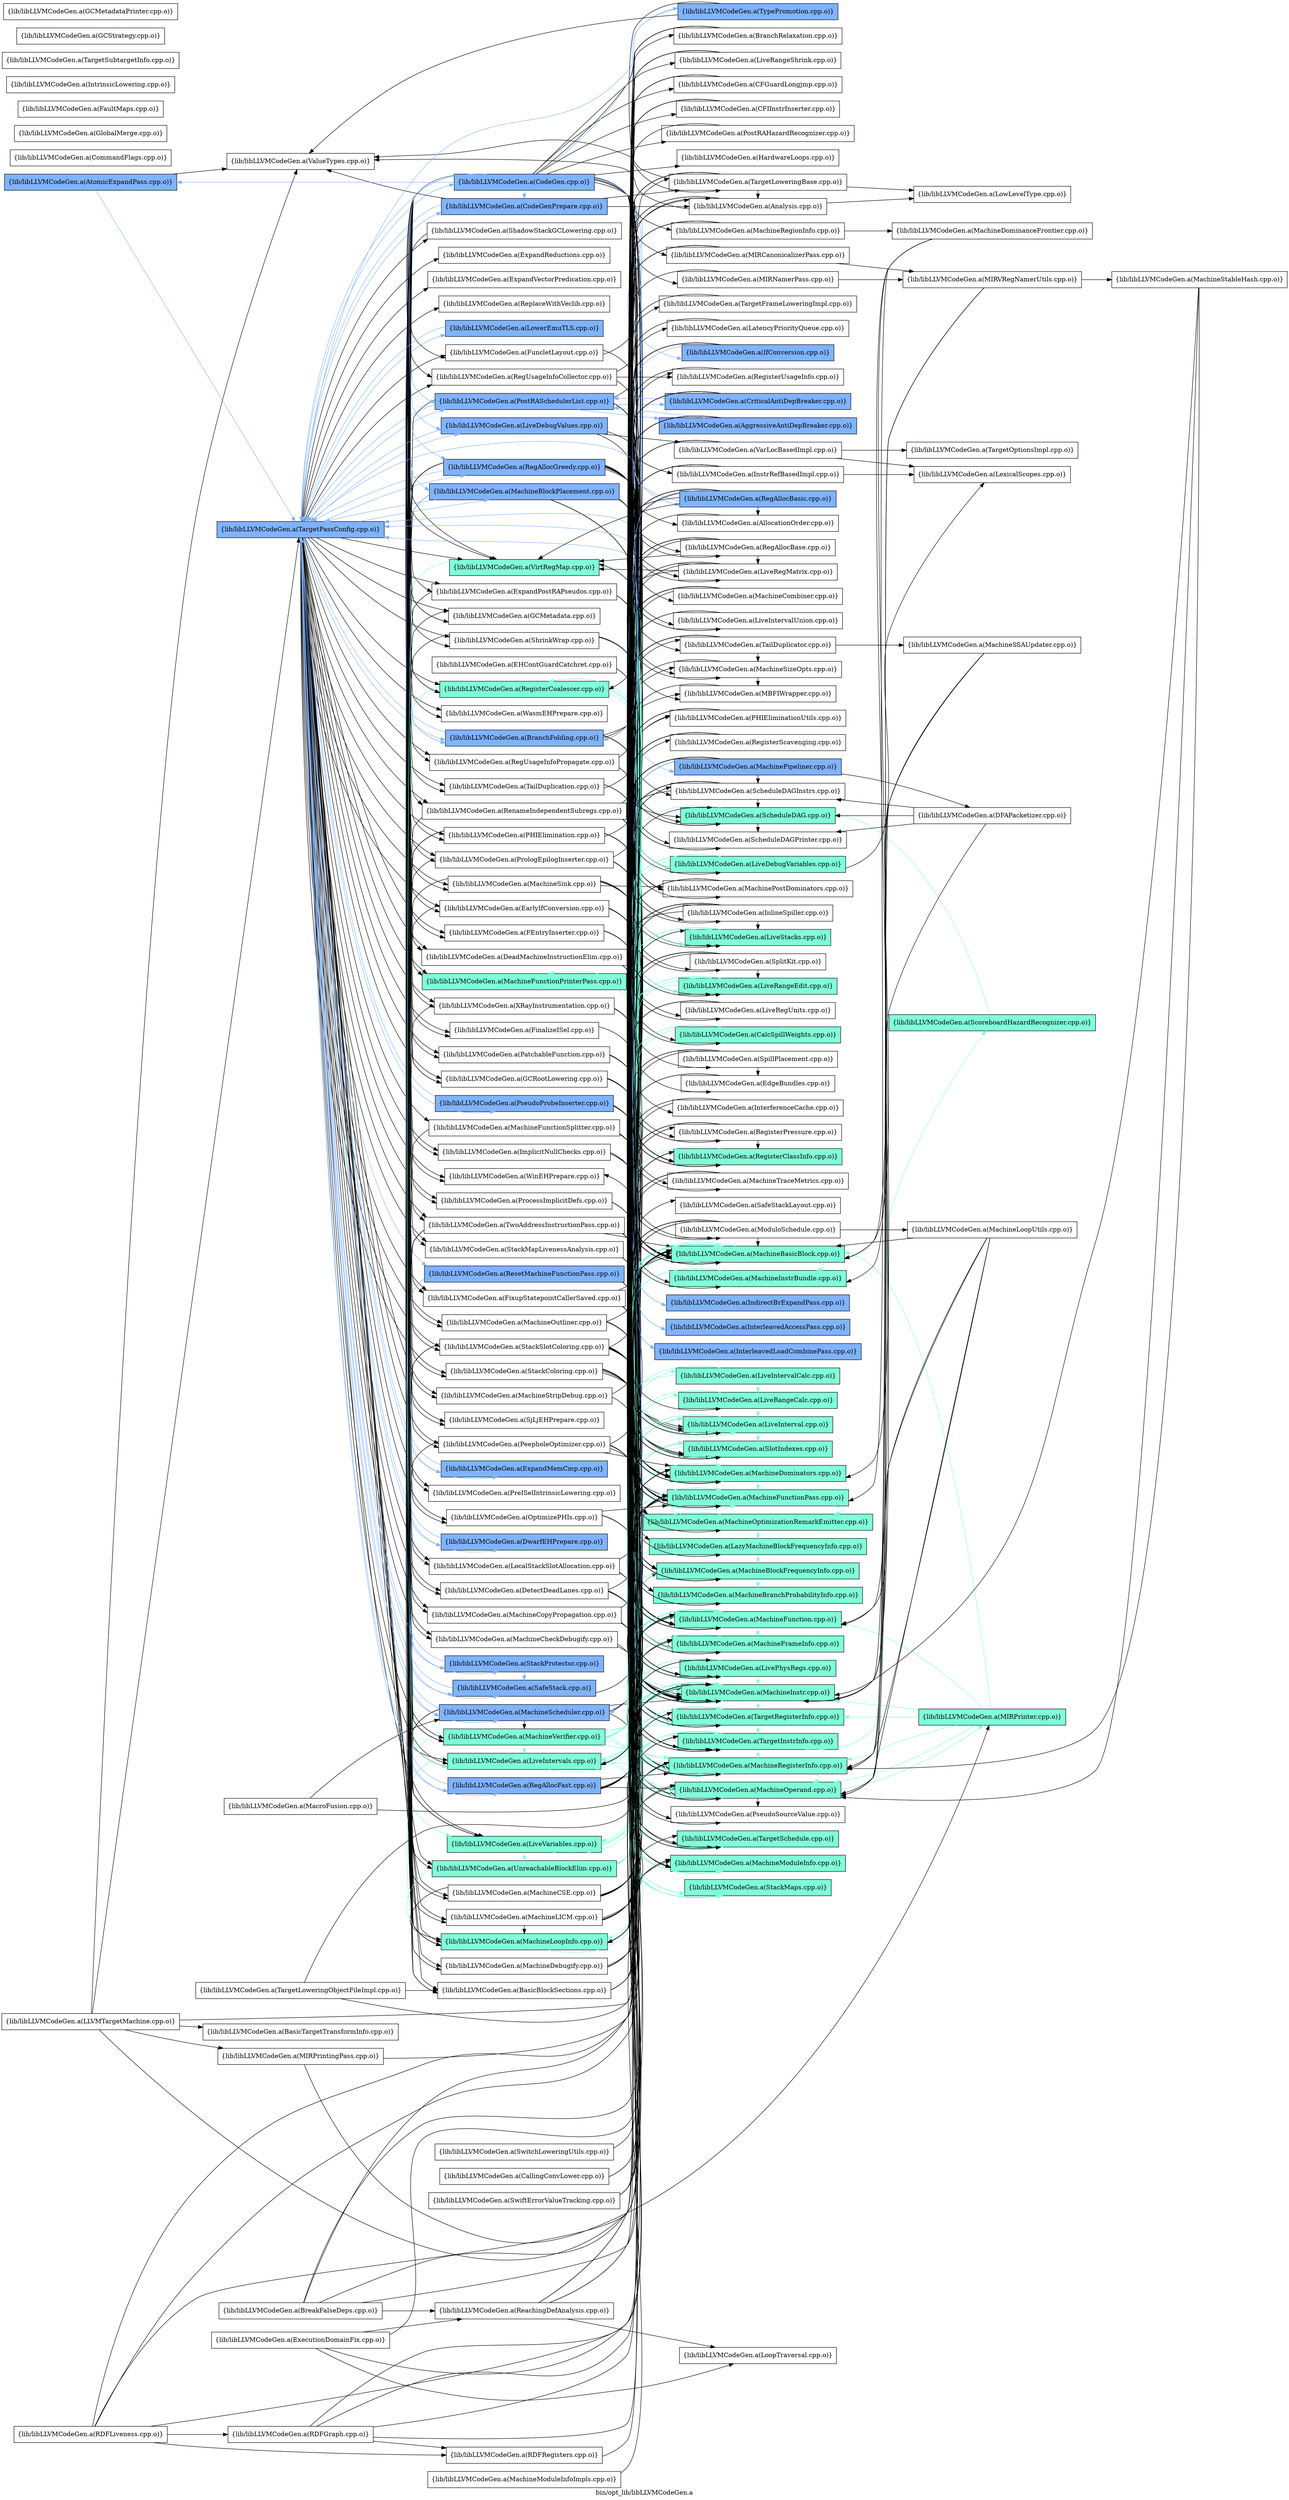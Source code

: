 digraph "bin/opt_lib/libLLVMCodeGen.a" {
	label="bin/opt_lib/libLLVMCodeGen.a";
	rankdir=LR;
	{ rank=same; Node0x556ea26e83e8;  }
	{ rank=same; Node0x556ea26cc2d8; Node0x556ea26dd628;  }
	{ rank=same; Node0x556ea26e5a08; Node0x556ea26cbc48; Node0x556ea26d5568; Node0x556ea26d40c8; Node0x556ea26d3268; Node0x556ea26d31c8; Node0x556ea26dc408; Node0x556ea26e1f98; Node0x556ea26e1b38; Node0x556ea26e05a8; Node0x556ea26e51e8; Node0x556ea26e9658; Node0x556ea26e4ba8; Node0x556ea26e6db8; Node0x556ea26cf208; Node0x556ea26ed7a8; Node0x556ea26ee4c8; Node0x556ea26c85e8; Node0x556ea26cd278; Node0x556ea26cbab8; Node0x556ea26ee338; Node0x556ea26eda28; Node0x556ea26ecd08; Node0x556ea26ec808; Node0x556ea26dc9a8; Node0x556ea26dc778; Node0x556ea26db968; Node0x556ea26ee428; Node0x556ea26e4c98; Node0x556ea26e5968; Node0x556ea26eaaa8; Node0x556ea26eda78; Node0x556ea26ee888; Node0x556ea26ec8f8; Node0x556ea26ed078; Node0x556ea26e6188; Node0x556ea26e6368; Node0x556ea26e6a48; Node0x556ea26e4e28; Node0x556ea26ee158; Node0x556ea26edac8; Node0x556ea26c8228; Node0x556ea26c7008; Node0x556ea26c75a8; Node0x556ea26e0a58; Node0x556ea26dd4e8; Node0x556ea26dd7b8; Node0x556ea26deac8; Node0x556ea26df248; Node0x556ea26dfa18; Node0x556ea26db918; Node0x556ea26dc7c8; Node0x556ea26e26c8; Node0x556ea26e2948; Node0x556ea26e3578; Node0x556ea26e36b8; Node0x556ea26d38f8; Node0x556ea26d3038; Node0x556ea26d2868; Node0x556ea26d22c8; Node0x556ea26d1aa8; Node0x556ea26d13c8; Node0x556ea26d0c98; Node0x556ea26dd038; Node0x556ea26dc908; Node0x556ea26de488; Node0x556ea26ddd58; Node0x556ea26de9d8; Node0x556ea26df658; Node0x556ea26d6558;  }
	{ rank=same; Node0x556ea26e37a8; Node0x556ea26ce218; Node0x556ea26e28f8; Node0x556ea26e3988; Node0x556ea26e3668; Node0x556ea26e2b78; Node0x556ea26e2448; Node0x556ea26e0d78; Node0x556ea26d6418; Node0x556ea26e6e58; Node0x556ea26e4ab8; Node0x556ea26e8ed8; Node0x556ea26e5698; Node0x556ea26dc278; Node0x556ea26e27b8; Node0x556ea26e3488; Node0x556ea26e41a8; Node0x556ea26ca348; Node0x556ea26cafc8; Node0x556ea26e4f18; Node0x556ea26ce9e8; Node0x556ea26ee068; Node0x556ea26c7288; Node0x556ea26c8d18; Node0x556ea26e2f88; Node0x556ea26e75d8; Node0x556ea26cd228; Node0x556ea26ca118; Node0x556ea26c7e18; Node0x556ea26c80e8; Node0x556ea26d04c8; Node0x556ea26eab48; Node0x556ea26ea1e8; Node0x556ea26dc9f8; Node0x556ea26e5af8; Node0x556ea26e7d58; Node0x556ea26dbbe8; Node0x556ea26edcf8; Node0x556ea26ec588; Node0x556ea26e65e8; Node0x556ea26e4f68; Node0x556ea26d5298; Node0x556ea26dfc98; Node0x556ea26e1d18; Node0x556ea26ed1b8; Node0x556ea26e6598; Node0x556ea26e6868; Node0x556ea26e77b8; Node0x556ea26e82a8; Node0x556ea26e9018; Node0x556ea26e8938; Node0x556ea26ea558; Node0x556ea26e4b08; Node0x556ea26e5788; Node0x556ea26d1c38; Node0x556ea26de758; Node0x556ea26df8d8; Node0x556ea26df428; Node0x556ea26e3118; Node0x556ea26e3c08; Node0x556ea26e14a8; Node0x556ea26dfec8; Node0x556ea26ee0b8; Node0x556ea26c8fe8; Node0x556ea26c7d78; Node0x556ea26c93f8; Node0x556ea26dfdd8; Node0x556ea26e2088; Node0x556ea26ddd08; Node0x556ea26db198; Node0x556ea26dc098; Node0x556ea26e6548; Node0x556ea26df1f8; Node0x556ea26ded48; Node0x556ea26ca2a8; Node0x556ea26dcae8; Node0x556ea26d6c88; Node0x556ea26d5f68;  }
	{ rank=same; Node0x556ea26e2628; Node0x556ea26e8578; Node0x556ea26c9498; Node0x556ea26e8a28; Node0x556ea26e7218; Node0x556ea26cac08; Node0x556ea26e1958; Node0x556ea26e1598; Node0x556ea26e55a8; Node0x556ea26ccb48;  }
	{ rank=same; Node0x556ea26e83e8;  }
	{ rank=same; Node0x556ea26cc2d8; Node0x556ea26dd628;  }
	{ rank=same; Node0x556ea26e5a08; Node0x556ea26cbc48; Node0x556ea26d5568; Node0x556ea26d40c8; Node0x556ea26d3268; Node0x556ea26d31c8; Node0x556ea26dc408; Node0x556ea26e1f98; Node0x556ea26e1b38; Node0x556ea26e05a8; Node0x556ea26e51e8; Node0x556ea26e9658; Node0x556ea26e4ba8; Node0x556ea26e6db8; Node0x556ea26cf208; Node0x556ea26ed7a8; Node0x556ea26ee4c8; Node0x556ea26c85e8; Node0x556ea26cd278; Node0x556ea26cbab8; Node0x556ea26ee338; Node0x556ea26eda28; Node0x556ea26ecd08; Node0x556ea26ec808; Node0x556ea26dc9a8; Node0x556ea26dc778; Node0x556ea26db968; Node0x556ea26ee428; Node0x556ea26e4c98; Node0x556ea26e5968; Node0x556ea26eaaa8; Node0x556ea26eda78; Node0x556ea26ee888; Node0x556ea26ec8f8; Node0x556ea26ed078; Node0x556ea26e6188; Node0x556ea26e6368; Node0x556ea26e6a48; Node0x556ea26e4e28; Node0x556ea26ee158; Node0x556ea26edac8; Node0x556ea26c8228; Node0x556ea26c7008; Node0x556ea26c75a8; Node0x556ea26e0a58; Node0x556ea26dd4e8; Node0x556ea26dd7b8; Node0x556ea26deac8; Node0x556ea26df248; Node0x556ea26dfa18; Node0x556ea26db918; Node0x556ea26dc7c8; Node0x556ea26e26c8; Node0x556ea26e2948; Node0x556ea26e3578; Node0x556ea26e36b8; Node0x556ea26d38f8; Node0x556ea26d3038; Node0x556ea26d2868; Node0x556ea26d22c8; Node0x556ea26d1aa8; Node0x556ea26d13c8; Node0x556ea26d0c98; Node0x556ea26dd038; Node0x556ea26dc908; Node0x556ea26de488; Node0x556ea26ddd58; Node0x556ea26de9d8; Node0x556ea26df658; Node0x556ea26d6558;  }
	{ rank=same; Node0x556ea26e37a8; Node0x556ea26ce218; Node0x556ea26e28f8; Node0x556ea26e3988; Node0x556ea26e3668; Node0x556ea26e2b78; Node0x556ea26e2448; Node0x556ea26e0d78; Node0x556ea26d6418; Node0x556ea26e6e58; Node0x556ea26e4ab8; Node0x556ea26e8ed8; Node0x556ea26e5698; Node0x556ea26dc278; Node0x556ea26e27b8; Node0x556ea26e3488; Node0x556ea26e41a8; Node0x556ea26ca348; Node0x556ea26cafc8; Node0x556ea26e4f18; Node0x556ea26ce9e8; Node0x556ea26ee068; Node0x556ea26c7288; Node0x556ea26c8d18; Node0x556ea26e2f88; Node0x556ea26e75d8; Node0x556ea26cd228; Node0x556ea26ca118; Node0x556ea26c7e18; Node0x556ea26c80e8; Node0x556ea26d04c8; Node0x556ea26eab48; Node0x556ea26ea1e8; Node0x556ea26dc9f8; Node0x556ea26e5af8; Node0x556ea26e7d58; Node0x556ea26dbbe8; Node0x556ea26edcf8; Node0x556ea26ec588; Node0x556ea26e65e8; Node0x556ea26e4f68; Node0x556ea26d5298; Node0x556ea26dfc98; Node0x556ea26e1d18; Node0x556ea26ed1b8; Node0x556ea26e6598; Node0x556ea26e6868; Node0x556ea26e77b8; Node0x556ea26e82a8; Node0x556ea26e9018; Node0x556ea26e8938; Node0x556ea26ea558; Node0x556ea26e4b08; Node0x556ea26e5788; Node0x556ea26d1c38; Node0x556ea26de758; Node0x556ea26df8d8; Node0x556ea26df428; Node0x556ea26e3118; Node0x556ea26e3c08; Node0x556ea26e14a8; Node0x556ea26dfec8; Node0x556ea26ee0b8; Node0x556ea26c8fe8; Node0x556ea26c7d78; Node0x556ea26c93f8; Node0x556ea26dfdd8; Node0x556ea26e2088; Node0x556ea26ddd08; Node0x556ea26db198; Node0x556ea26dc098; Node0x556ea26e6548; Node0x556ea26df1f8; Node0x556ea26ded48; Node0x556ea26ca2a8; Node0x556ea26dcae8; Node0x556ea26d6c88; Node0x556ea26d5f68;  }
	{ rank=same; Node0x556ea26e2628; Node0x556ea26e8578; Node0x556ea26c9498; Node0x556ea26e8a28; Node0x556ea26e7218; Node0x556ea26cac08; Node0x556ea26e1958; Node0x556ea26e1598; Node0x556ea26e55a8; Node0x556ea26ccb48;  }

	Node0x556ea26e83e8 [shape=record,shape=box,group=2,style=filled,fillcolor="0.600000 0.5 1",label="{lib/libLLVMCodeGen.a(AtomicExpandPass.cpp.o)}"];
	Node0x556ea26e83e8 -> Node0x556ea26cc2d8[color="0.600000 0.5 1"];
	Node0x556ea26e83e8 -> Node0x556ea26dd628;
	Node0x556ea26e5a08 [shape=record,shape=box,group=2,style=filled,fillcolor="0.600000 0.5 1",label="{lib/libLLVMCodeGen.a(CodeGenPrepare.cpp.o)}"];
	Node0x556ea26e5a08 -> Node0x556ea26e37a8;
	Node0x556ea26e5a08 -> Node0x556ea26ce218;
	Node0x556ea26e5a08 -> Node0x556ea26cc2d8[color="0.600000 0.5 1"];
	Node0x556ea26e5a08 -> Node0x556ea26dd628;
	Node0x556ea26e4888 [shape=record,shape=box,group=0,label="{lib/libLLVMCodeGen.a(CommandFlags.cpp.o)}"];
	Node0x556ea26cbc48 [shape=record,shape=box,group=2,style=filled,fillcolor="0.600000 0.5 1",label="{lib/libLLVMCodeGen.a(DwarfEHPrepare.cpp.o)}"];
	Node0x556ea26cbc48 -> Node0x556ea26cc2d8[color="0.600000 0.5 1"];
	Node0x556ea26d40c8 [shape=record,shape=box,group=2,style=filled,fillcolor="0.600000 0.5 1",label="{lib/libLLVMCodeGen.a(ExpandMemCmp.cpp.o)}"];
	Node0x556ea26d40c8 -> Node0x556ea26cc2d8[color="0.600000 0.5 1"];
	Node0x556ea26d3268 [shape=record,shape=box,group=0,label="{lib/libLLVMCodeGen.a(ExpandReductions.cpp.o)}"];
	Node0x556ea26d31c8 [shape=record,shape=box,group=0,label="{lib/libLLVMCodeGen.a(ExpandVectorPredication.cpp.o)}"];
	Node0x556ea26d2278 [shape=record,shape=box,group=0,label="{lib/libLLVMCodeGen.a(GlobalMerge.cpp.o)}"];
	Node0x556ea26d1c38 [shape=record,shape=box,group=0,label="{lib/libLLVMCodeGen.a(HardwareLoops.cpp.o)}"];
	Node0x556ea26de758 [shape=record,shape=box,group=2,style=filled,fillcolor="0.600000 0.5 1",label="{lib/libLLVMCodeGen.a(IndirectBrExpandPass.cpp.o)}"];
	Node0x556ea26de758 -> Node0x556ea26cc2d8[color="0.600000 0.5 1"];
	Node0x556ea26df8d8 [shape=record,shape=box,group=2,style=filled,fillcolor="0.600000 0.5 1",label="{lib/libLLVMCodeGen.a(InterleavedAccessPass.cpp.o)}"];
	Node0x556ea26df8d8 -> Node0x556ea26cc2d8[color="0.600000 0.5 1"];
	Node0x556ea26df428 [shape=record,shape=box,group=2,style=filled,fillcolor="0.600000 0.5 1",label="{lib/libLLVMCodeGen.a(InterleavedLoadCombinePass.cpp.o)}"];
	Node0x556ea26df428 -> Node0x556ea26cc2d8[color="0.600000 0.5 1"];
	Node0x556ea26e4ba8 [shape=record,shape=box,group=0,label="{lib/libLLVMCodeGen.a(PreISelIntrinsicLowering.cpp.o)}"];
	Node0x556ea26ed7a8 [shape=record,shape=box,group=0,label="{lib/libLLVMCodeGen.a(ReplaceWithVeclib.cpp.o)}"];
	Node0x556ea26ee4c8 [shape=record,shape=box,group=2,style=filled,fillcolor="0.600000 0.5 1",label="{lib/libLLVMCodeGen.a(SafeStack.cpp.o)}"];
	Node0x556ea26ee4c8 -> Node0x556ea26c7e18;
	Node0x556ea26ee4c8 -> Node0x556ea26cc2d8[color="0.600000 0.5 1"];
	Node0x556ea26c85e8 [shape=record,shape=box,group=0,label="{lib/libLLVMCodeGen.a(SjLjEHPrepare.cpp.o)}"];
	Node0x556ea26e6548 [shape=record,shape=box,group=2,style=filled,fillcolor="0.600000 0.5 1",label="{lib/libLLVMCodeGen.a(TypePromotion.cpp.o)}"];
	Node0x556ea26e6548 -> Node0x556ea26ce218;
	Node0x556ea26e6548 -> Node0x556ea26cc2d8[color="0.600000 0.5 1"];
	Node0x556ea26e6548 -> Node0x556ea26dd628;
	Node0x556ea26dc908 [shape=record,shape=box,group=1,style=filled,fillcolor="0.450000 0.5 1",label="{lib/libLLVMCodeGen.a(UnreachableBlockElim.cpp.o)}"];
	Node0x556ea26dc908 -> Node0x556ea26e28f8[color="0.450000 0.5 1"];
	Node0x556ea26dc908 -> Node0x556ea26e3668[color="0.450000 0.5 1"];
	Node0x556ea26dc908 -> Node0x556ea26e2b78[color="0.450000 0.5 1"];
	Node0x556ea26dc908 -> Node0x556ea26e2448[color="0.450000 0.5 1"];
	Node0x556ea26dc908 -> Node0x556ea26e0d78[color="0.450000 0.5 1"];
	Node0x556ea26dc908 -> Node0x556ea26e05a8[color="0.450000 0.5 1"];
	Node0x556ea26dc908 -> Node0x556ea26d6418[color="0.450000 0.5 1"];
	Node0x556ea26dc908 -> Node0x556ea26e4ab8[color="0.450000 0.5 1"];
	Node0x556ea26ddd58 [shape=record,shape=box,group=0,label="{lib/libLLVMCodeGen.a(WasmEHPrepare.cpp.o)}"];
	Node0x556ea26de9d8 [shape=record,shape=box,group=0,label="{lib/libLLVMCodeGen.a(WinEHPrepare.cpp.o)}"];
	Node0x556ea26d24a8 [shape=record,shape=box,group=0,label="{lib/libLLVMCodeGen.a(FaultMaps.cpp.o)}"];
	Node0x556ea26e2b78 [shape=record,shape=box,group=1,style=filled,fillcolor="0.450000 0.5 1",label="{lib/libLLVMCodeGen.a(MachineFunction.cpp.o)}"];
	Node0x556ea26e2b78 -> Node0x556ea26e28f8[color="0.450000 0.5 1"];
	Node0x556ea26e2b78 -> Node0x556ea26e2f88[color="0.450000 0.5 1"];
	Node0x556ea26e2b78 -> Node0x556ea26e0d78[color="0.450000 0.5 1"];
	Node0x556ea26e2b78 -> Node0x556ea26dfec8[color="0.450000 0.5 1"];
	Node0x556ea26e2b78 -> Node0x556ea26d6418[color="0.450000 0.5 1"];
	Node0x556ea26e2b78 -> Node0x556ea26e4ab8[color="0.450000 0.5 1"];
	Node0x556ea26e2b78 -> Node0x556ea26e65e8;
	Node0x556ea26e2b78 -> Node0x556ea26e4f18[color="0.450000 0.5 1"];
	Node0x556ea26e2b78 -> Node0x556ea26de9d8;
	Node0x556ea26e2448 [shape=record,shape=box,group=1,style=filled,fillcolor="0.450000 0.5 1",label="{lib/libLLVMCodeGen.a(MachineFunctionPass.cpp.o)}"];
	Node0x556ea26e2448 -> Node0x556ea26e1b38[color="0.450000 0.5 1"];
	Node0x556ea26e2448 -> Node0x556ea26dfec8[color="0.450000 0.5 1"];
	Node0x556ea26e2448 -> Node0x556ea26e6e58[color="0.450000 0.5 1"];
	Node0x556ea26e0d78 [shape=record,shape=box,group=1,style=filled,fillcolor="0.450000 0.5 1",label="{lib/libLLVMCodeGen.a(MachineInstr.cpp.o)}"];
	Node0x556ea26e0d78 -> Node0x556ea26e28f8[color="0.450000 0.5 1"];
	Node0x556ea26e0d78 -> Node0x556ea26e2b78[color="0.450000 0.5 1"];
	Node0x556ea26e0d78 -> Node0x556ea26d6418[color="0.450000 0.5 1"];
	Node0x556ea26e0d78 -> Node0x556ea26e4ab8[color="0.450000 0.5 1"];
	Node0x556ea26e0d78 -> Node0x556ea26cafc8[color="0.450000 0.5 1"];
	Node0x556ea26e0d78 -> Node0x556ea26e4f18[color="0.450000 0.5 1"];
	Node0x556ea26d5ce8 [shape=record,shape=box,group=0,label="{lib/libLLVMCodeGen.a(MachineModuleInfoImpls.cpp.o)}"];
	Node0x556ea26d5ce8 -> Node0x556ea26dfec8;
	Node0x556ea26cafc8 [shape=record,shape=box,group=1,style=filled,fillcolor="0.450000 0.5 1",label="{lib/libLLVMCodeGen.a(StackMaps.cpp.o)}"];
	Node0x556ea26cafc8 -> Node0x556ea26e2b78[color="0.450000 0.5 1"];
	Node0x556ea26cafc8 -> Node0x556ea26e0d78[color="0.450000 0.5 1"];
	Node0x556ea26cafc8 -> Node0x556ea26e4f18[color="0.450000 0.5 1"];
	Node0x556ea26e28f8 [shape=record,shape=box,group=1,style=filled,fillcolor="0.450000 0.5 1",label="{lib/libLLVMCodeGen.a(MachineBasicBlock.cpp.o)}"];
	Node0x556ea26e28f8 -> Node0x556ea26dc408[color="0.450000 0.5 1"];
	Node0x556ea26e28f8 -> Node0x556ea26dc278[color="0.450000 0.5 1"];
	Node0x556ea26e28f8 -> Node0x556ea26dc9f8[color="0.450000 0.5 1"];
	Node0x556ea26e28f8 -> Node0x556ea26e1f98[color="0.450000 0.5 1"];
	Node0x556ea26e28f8 -> Node0x556ea26e3668[color="0.450000 0.5 1"];
	Node0x556ea26e28f8 -> Node0x556ea26e2b78[color="0.450000 0.5 1"];
	Node0x556ea26e28f8 -> Node0x556ea26e14a8[color="0.450000 0.5 1"];
	Node0x556ea26e28f8 -> Node0x556ea26e0d78[color="0.450000 0.5 1"];
	Node0x556ea26e28f8 -> Node0x556ea26e05a8[color="0.450000 0.5 1"];
	Node0x556ea26e28f8 -> Node0x556ea26e4ab8[color="0.450000 0.5 1"];
	Node0x556ea26e28f8 -> Node0x556ea26ca348[color="0.450000 0.5 1"];
	Node0x556ea26e28f8 -> Node0x556ea26e4f18[color="0.450000 0.5 1"];
	Node0x556ea26e4ab8 [shape=record,shape=box,group=1,style=filled,fillcolor="0.450000 0.5 1",label="{lib/libLLVMCodeGen.a(MachineRegisterInfo.cpp.o)}"];
	Node0x556ea26e4ab8 -> Node0x556ea26e28f8[color="0.450000 0.5 1"];
	Node0x556ea26e4ab8 -> Node0x556ea26e2b78[color="0.450000 0.5 1"];
	Node0x556ea26e4ab8 -> Node0x556ea26e0d78[color="0.450000 0.5 1"];
	Node0x556ea26e4ab8 -> Node0x556ea26d6418[color="0.450000 0.5 1"];
	Node0x556ea26e4ab8 -> Node0x556ea26e4f18[color="0.450000 0.5 1"];
	Node0x556ea26dfc98 [shape=record,shape=box,group=0,label="{lib/libLLVMCodeGen.a(LiveRegMatrix.cpp.o)}"];
	Node0x556ea26dfc98 -> Node0x556ea26dc408;
	Node0x556ea26dfc98 -> Node0x556ea26dc278;
	Node0x556ea26dfc98 -> Node0x556ea26e1d18;
	Node0x556ea26dfc98 -> Node0x556ea26e2448;
	Node0x556ea26dfc98 -> Node0x556ea26de488;
	Node0x556ea26d6418 [shape=record,shape=box,group=1,style=filled,fillcolor="0.450000 0.5 1",label="{lib/libLLVMCodeGen.a(MachineOperand.cpp.o)}"];
	Node0x556ea26d6418 -> Node0x556ea26e28f8[color="0.450000 0.5 1"];
	Node0x556ea26d6418 -> Node0x556ea26e2b78[color="0.450000 0.5 1"];
	Node0x556ea26d6418 -> Node0x556ea26e4ab8[color="0.450000 0.5 1"];
	Node0x556ea26d6418 -> Node0x556ea26e8578[color="0.450000 0.5 1"];
	Node0x556ea26d6418 -> Node0x556ea26e65e8;
	Node0x556ea26d6418 -> Node0x556ea26e4f18[color="0.450000 0.5 1"];
	Node0x556ea26e4f18 [shape=record,shape=box,group=1,style=filled,fillcolor="0.450000 0.5 1",label="{lib/libLLVMCodeGen.a(TargetRegisterInfo.cpp.o)}"];
	Node0x556ea26e4f18 -> Node0x556ea26e4ab8[color="0.450000 0.5 1"];
	Node0x556ea26e4f18 -> Node0x556ea26ca118[color="0.450000 0.5 1"];
	Node0x556ea26e6ef8 [shape=record,shape=box,group=0,label="{lib/libLLVMCodeGen.a(CallingConvLower.cpp.o)}"];
	Node0x556ea26e6ef8 -> Node0x556ea26e2f88;
	Node0x556ea26e6ef8 -> Node0x556ea26e2b78;
	Node0x556ea26dab08 [shape=record,shape=box,group=0,label="{lib/libLLVMCodeGen.a(IntrinsicLowering.cpp.o)}"];
	Node0x556ea26e2f88 [shape=record,shape=box,group=1,style=filled,fillcolor="0.450000 0.5 1",label="{lib/libLLVMCodeGen.a(MachineFrameInfo.cpp.o)}"];
	Node0x556ea26e2f88 -> Node0x556ea26e4ab8[color="0.450000 0.5 1"];
	Node0x556ea26ce218 [shape=record,shape=box,group=0,label="{lib/libLLVMCodeGen.a(TargetLoweringBase.cpp.o)}"];
	Node0x556ea26ce218 -> Node0x556ea26e37a8;
	Node0x556ea26ce218 -> Node0x556ea26e2628;
	Node0x556ea26ce218 -> Node0x556ea26e28f8;
	Node0x556ea26ce218 -> Node0x556ea26e2b78;
	Node0x556ea26ce218 -> Node0x556ea26e0d78;
	Node0x556ea26ce218 -> Node0x556ea26d6418;
	Node0x556ea26ce218 -> Node0x556ea26e4ab8;
	Node0x556ea26ce218 -> Node0x556ea26dd628;
	Node0x556ea26dd628 [shape=record,shape=box,group=0,label="{lib/libLLVMCodeGen.a(ValueTypes.cpp.o)}"];
	Node0x556ea26dc9f8 [shape=record,shape=box,group=1,style=filled,fillcolor="0.450000 0.5 1",label="{lib/libLLVMCodeGen.a(LivePhysRegs.cpp.o)}"];
	Node0x556ea26dc9f8 -> Node0x556ea26e28f8[color="0.450000 0.5 1"];
	Node0x556ea26dc9f8 -> Node0x556ea26e0d78[color="0.450000 0.5 1"];
	Node0x556ea26dc9f8 -> Node0x556ea26e4ab8[color="0.450000 0.5 1"];
	Node0x556ea26dc9f8 -> Node0x556ea26e4f18[color="0.450000 0.5 1"];
	Node0x556ea26e1f98 [shape=record,shape=box,group=1,style=filled,fillcolor="0.450000 0.5 1",label="{lib/libLLVMCodeGen.a(LiveVariables.cpp.o)}"];
	Node0x556ea26e1f98 -> Node0x556ea26e28f8[color="0.450000 0.5 1"];
	Node0x556ea26e1f98 -> Node0x556ea26e2448[color="0.450000 0.5 1"];
	Node0x556ea26e1f98 -> Node0x556ea26e0d78[color="0.450000 0.5 1"];
	Node0x556ea26e1f98 -> Node0x556ea26e4ab8[color="0.450000 0.5 1"];
	Node0x556ea26e1f98 -> Node0x556ea26dc908[color="0.450000 0.5 1"];
	Node0x556ea26e3668 [shape=record,shape=box,group=1,style=filled,fillcolor="0.450000 0.5 1",label="{lib/libLLVMCodeGen.a(MachineDominators.cpp.o)}"];
	Node0x556ea26e3668 -> Node0x556ea26e28f8[color="0.450000 0.5 1"];
	Node0x556ea26e3668 -> Node0x556ea26e2448[color="0.450000 0.5 1"];
	Node0x556ea26ca118 [shape=record,shape=box,group=1,style=filled,fillcolor="0.450000 0.5 1",label="{lib/libLLVMCodeGen.a(TargetInstrInfo.cpp.o)}"];
	Node0x556ea26ca118 -> Node0x556ea26e28f8[color="0.450000 0.5 1"];
	Node0x556ea26ca118 -> Node0x556ea26e2b78[color="0.450000 0.5 1"];
	Node0x556ea26ca118 -> Node0x556ea26e0d78[color="0.450000 0.5 1"];
	Node0x556ea26ca118 -> Node0x556ea26d6418[color="0.450000 0.5 1"];
	Node0x556ea26ca118 -> Node0x556ea26e4ab8[color="0.450000 0.5 1"];
	Node0x556ea26ca118 -> Node0x556ea26cafc8[color="0.450000 0.5 1"];
	Node0x556ea26ca118 -> Node0x556ea26c9498[color="0.450000 0.5 1"];
	Node0x556ea26ca118 -> Node0x556ea26e5698[color="0.450000 0.5 1"];
	Node0x556ea26ca2a8 [shape=record,shape=box,group=0,label="{lib/libLLVMCodeGen.a(TargetFrameLoweringImpl.cpp.o)}"];
	Node0x556ea26ca2a8 -> Node0x556ea26e4ab8;
	Node0x556ea26ccb48 [shape=record,shape=box,group=0,label="{lib/libLLVMCodeGen.a(TargetOptionsImpl.cpp.o)}"];
	Node0x556ea26e5d78 [shape=record,shape=box,group=0,label="{lib/libLLVMCodeGen.a(TargetSubtargetInfo.cpp.o)}"];
	Node0x556ea26e5418 [shape=record,shape=box,group=0,label="{lib/libLLVMCodeGen.a(MacroFusion.cpp.o)}"];
	Node0x556ea26e5418 -> Node0x556ea26e51e8;
	Node0x556ea26e5418 -> Node0x556ea26c8d18;
	Node0x556ea26e6048 [shape=record,shape=box,group=0,label="{lib/libLLVMCodeGen.a(BasicTargetTransformInfo.cpp.o)}"];
	Node0x556ea26e6c28 [shape=record,shape=box,group=0,label="{lib/libLLVMCodeGen.a(BreakFalseDeps.cpp.o)}"];
	Node0x556ea26e6c28 -> Node0x556ea26dc9f8;
	Node0x556ea26e6c28 -> Node0x556ea26e2448;
	Node0x556ea26e6c28 -> Node0x556ea26d6418;
	Node0x556ea26e6c28 -> Node0x556ea26ce2b8;
	Node0x556ea26e6c28 -> Node0x556ea26ce9e8;
	Node0x556ea26e4b08 [shape=record,shape=box,group=0,label="{lib/libLLVMCodeGen.a(CFGuardLongjmp.cpp.o)}"];
	Node0x556ea26e4b08 -> Node0x556ea26e2b78;
	Node0x556ea26e4b08 -> Node0x556ea26e2448;
	Node0x556ea26e4b08 -> Node0x556ea26e0d78;
	Node0x556ea26e5788 [shape=record,shape=box,group=0,label="{lib/libLLVMCodeGen.a(CFIInstrInserter.cpp.o)}"];
	Node0x556ea26e5788 -> Node0x556ea26e28f8;
	Node0x556ea26e5788 -> Node0x556ea26e2b78;
	Node0x556ea26e5788 -> Node0x556ea26e2448;
	Node0x556ea26e5788 -> Node0x556ea26e0d78;
	Node0x556ea26d5568 [shape=record,shape=box,group=0,label="{lib/libLLVMCodeGen.a(EarlyIfConversion.cpp.o)}"];
	Node0x556ea26d5568 -> Node0x556ea26e28f8;
	Node0x556ea26d5568 -> Node0x556ea26e3988;
	Node0x556ea26d5568 -> Node0x556ea26e3668;
	Node0x556ea26d5568 -> Node0x556ea26e2b78;
	Node0x556ea26d5568 -> Node0x556ea26e2448;
	Node0x556ea26d5568 -> Node0x556ea26e0d78;
	Node0x556ea26d5568 -> Node0x556ea26e05a8;
	Node0x556ea26d5568 -> Node0x556ea26d6418;
	Node0x556ea26d5568 -> Node0x556ea26e6e58;
	Node0x556ea26d5568 -> Node0x556ea26e4ab8;
	Node0x556ea26d5568 -> Node0x556ea26e8ed8;
	Node0x556ea26d5568 -> Node0x556ea26e5698;
	Node0x556ea26d5018 [shape=record,shape=box,group=0,label="{lib/libLLVMCodeGen.a(EHContGuardCatchret.cpp.o)}"];
	Node0x556ea26d5018 -> Node0x556ea26e28f8;
	Node0x556ea26d5018 -> Node0x556ea26e2448;
	Node0x556ea26d4398 [shape=record,shape=box,group=0,label="{lib/libLLVMCodeGen.a(ExecutionDomainFix.cpp.o)}"];
	Node0x556ea26d4398 -> Node0x556ea26e2e48;
	Node0x556ea26d4398 -> Node0x556ea26e2448;
	Node0x556ea26d4398 -> Node0x556ea26e4ab8;
	Node0x556ea26d4398 -> Node0x556ea26ce2b8;
	Node0x556ea26e3118 [shape=record,shape=box,group=0,label="{lib/libLLVMCodeGen.a(LiveRangeShrink.cpp.o)}"];
	Node0x556ea26e3118 -> Node0x556ea26e28f8;
	Node0x556ea26e3118 -> Node0x556ea26e2448;
	Node0x556ea26e3118 -> Node0x556ea26e0d78;
	Node0x556ea26e3118 -> Node0x556ea26e4ab8;
	Node0x556ea26e15e8 [shape=record,shape=box,group=0,label="{lib/libLLVMCodeGen.a(LLVMTargetMachine.cpp.o)}"];
	Node0x556ea26e15e8 -> Node0x556ea26e6048;
	Node0x556ea26e15e8 -> Node0x556ea26dfec8;
	Node0x556ea26e15e8 -> Node0x556ea26eb688;
	Node0x556ea26e15e8 -> Node0x556ea26ce218;
	Node0x556ea26e15e8 -> Node0x556ea26cc2d8;
	Node0x556ea26e15e8 -> Node0x556ea26dd628;
	Node0x556ea26e3c08 [shape=record,shape=box,group=0,label="{lib/libLLVMCodeGen.a(MachineCombiner.cpp.o)}"];
	Node0x556ea26e3c08 -> Node0x556ea26dbbe8;
	Node0x556ea26e3c08 -> Node0x556ea26e28f8;
	Node0x556ea26e3c08 -> Node0x556ea26e3668;
	Node0x556ea26e3c08 -> Node0x556ea26e2b78;
	Node0x556ea26e3c08 -> Node0x556ea26e2448;
	Node0x556ea26e3c08 -> Node0x556ea26e0d78;
	Node0x556ea26e3c08 -> Node0x556ea26e05a8;
	Node0x556ea26e3c08 -> Node0x556ea26e4ab8;
	Node0x556ea26e3c08 -> Node0x556ea26e5af8;
	Node0x556ea26e3c08 -> Node0x556ea26e8ed8;
	Node0x556ea26e3c08 -> Node0x556ea26ce9e8;
	Node0x556ea26e3c08 -> Node0x556ea26e5698;
	Node0x556ea26e51e8 [shape=record,shape=box,group=2,style=filled,fillcolor="0.600000 0.5 1",label="{lib/libLLVMCodeGen.a(MachineScheduler.cpp.o)}"];
	Node0x556ea26e51e8 -> Node0x556ea26dc408;
	Node0x556ea26e51e8 -> Node0x556ea26dc278;
	Node0x556ea26e51e8 -> Node0x556ea26e28f8;
	Node0x556ea26e51e8 -> Node0x556ea26e3668;
	Node0x556ea26e51e8 -> Node0x556ea26e2b78;
	Node0x556ea26e51e8 -> Node0x556ea26e2448;
	Node0x556ea26e51e8 -> Node0x556ea26e0d78;
	Node0x556ea26e51e8 -> Node0x556ea26e05a8;
	Node0x556ea26e51e8 -> Node0x556ea26e9658;
	Node0x556ea26e51e8 -> Node0x556ea26ce9e8;
	Node0x556ea26e51e8 -> Node0x556ea26ee068;
	Node0x556ea26e51e8 -> Node0x556ea26c7288;
	Node0x556ea26e51e8 -> Node0x556ea26c8d18;
	Node0x556ea26e51e8 -> Node0x556ea26ca348;
	Node0x556ea26e51e8 -> Node0x556ea26cc2d8[color="0.600000 0.5 1"];
	Node0x556ea26e51e8 -> Node0x556ea26e5698;
	Node0x556ea26e6db8 [shape=record,shape=box,group=2,style=filled,fillcolor="0.600000 0.5 1",label="{lib/libLLVMCodeGen.a(PseudoProbeInserter.cpp.o)}"];
	Node0x556ea26e6db8 -> Node0x556ea26e28f8;
	Node0x556ea26e6db8 -> Node0x556ea26e2b78;
	Node0x556ea26e6db8 -> Node0x556ea26e2448;
	Node0x556ea26e6db8 -> Node0x556ea26e0d78;
	Node0x556ea26e6db8 -> Node0x556ea26cc2d8[color="0.600000 0.5 1"];
	Node0x556ea26ce2b8 [shape=record,shape=box,group=0,label="{lib/libLLVMCodeGen.a(ReachingDefAnalysis.cpp.o)}"];
	Node0x556ea26ce2b8 -> Node0x556ea26dc9f8;
	Node0x556ea26ce2b8 -> Node0x556ea26e2e48;
	Node0x556ea26ce2b8 -> Node0x556ea26e28f8;
	Node0x556ea26ce2b8 -> Node0x556ea26e2448;
	Node0x556ea26ce2b8 -> Node0x556ea26e0d78;
	Node0x556ea26cda48 [shape=record,shape=box,group=0,label="{lib/libLLVMCodeGen.a(TargetLoweringObjectFileImpl.cpp.o)}"];
	Node0x556ea26cda48 -> Node0x556ea26e28f8;
	Node0x556ea26cda48 -> Node0x556ea26e2b78;
	Node0x556ea26cda48 -> Node0x556ea26cd278;
	Node0x556ea26cc2d8 [shape=record,shape=box,group=2,style=filled,fillcolor="0.600000 0.5 1",label="{lib/libLLVMCodeGen.a(TargetPassConfig.cpp.o)}"];
	Node0x556ea26cc2d8 -> Node0x556ea26e5a08[color="0.600000 0.5 1"];
	Node0x556ea26cc2d8 -> Node0x556ea26cbc48[color="0.600000 0.5 1"];
	Node0x556ea26cc2d8 -> Node0x556ea26d5568;
	Node0x556ea26cc2d8 -> Node0x556ea26d40c8[color="0.600000 0.5 1"];
	Node0x556ea26cc2d8 -> Node0x556ea26d3268;
	Node0x556ea26cc2d8 -> Node0x556ea26d31c8;
	Node0x556ea26cc2d8 -> Node0x556ea26dc408;
	Node0x556ea26cc2d8 -> Node0x556ea26e1f98;
	Node0x556ea26cc2d8 -> Node0x556ea26e1b38;
	Node0x556ea26cc2d8 -> Node0x556ea26e05a8;
	Node0x556ea26cc2d8 -> Node0x556ea26e51e8[color="0.600000 0.5 1"];
	Node0x556ea26cc2d8 -> Node0x556ea26e9658;
	Node0x556ea26cc2d8 -> Node0x556ea26e4ba8;
	Node0x556ea26cc2d8 -> Node0x556ea26e6db8[color="0.600000 0.5 1"];
	Node0x556ea26cc2d8 -> Node0x556ea26cf208;
	Node0x556ea26cc2d8 -> Node0x556ea26ed7a8;
	Node0x556ea26cc2d8 -> Node0x556ea26ee4c8[color="0.600000 0.5 1"];
	Node0x556ea26cc2d8 -> Node0x556ea26c85e8;
	Node0x556ea26cc2d8 -> Node0x556ea26cd278;
	Node0x556ea26cc2d8 -> Node0x556ea26cbab8[color="0.600000 0.5 1"];
	Node0x556ea26cc2d8 -> Node0x556ea26ee338[color="0.600000 0.5 1"];
	Node0x556ea26cc2d8 -> Node0x556ea26eda28;
	Node0x556ea26cc2d8 -> Node0x556ea26ecd08[color="0.600000 0.5 1"];
	Node0x556ea26cc2d8 -> Node0x556ea26ec808;
	Node0x556ea26cc2d8 -> Node0x556ea26dc9a8;
	Node0x556ea26cc2d8 -> Node0x556ea26dc778;
	Node0x556ea26cc2d8 -> Node0x556ea26db968;
	Node0x556ea26cc2d8 -> Node0x556ea26ee428;
	Node0x556ea26cc2d8 -> Node0x556ea26e4c98;
	Node0x556ea26cc2d8 -> Node0x556ea26e5968[color="0.600000 0.5 1"];
	Node0x556ea26cc2d8 -> Node0x556ea26eaaa8[color="0.600000 0.5 1"];
	Node0x556ea26cc2d8 -> Node0x556ea26eda78[color="0.600000 0.5 1"];
	Node0x556ea26cc2d8 -> Node0x556ea26ee888;
	Node0x556ea26cc2d8 -> Node0x556ea26ec8f8;
	Node0x556ea26cc2d8 -> Node0x556ea26ed078;
	Node0x556ea26cc2d8 -> Node0x556ea26e6188;
	Node0x556ea26cc2d8 -> Node0x556ea26e6368;
	Node0x556ea26cc2d8 -> Node0x556ea26e6a48;
	Node0x556ea26cc2d8 -> Node0x556ea26e4e28;
	Node0x556ea26cc2d8 -> Node0x556ea26ee158;
	Node0x556ea26cc2d8 -> Node0x556ea26edac8;
	Node0x556ea26cc2d8 -> Node0x556ea26c8228;
	Node0x556ea26cc2d8 -> Node0x556ea26c7008;
	Node0x556ea26cc2d8 -> Node0x556ea26c75a8;
	Node0x556ea26cc2d8 -> Node0x556ea26e0a58;
	Node0x556ea26cc2d8 -> Node0x556ea26dd4e8;
	Node0x556ea26cc2d8 -> Node0x556ea26dd7b8;
	Node0x556ea26cc2d8 -> Node0x556ea26deac8;
	Node0x556ea26cc2d8 -> Node0x556ea26df248;
	Node0x556ea26cc2d8 -> Node0x556ea26dfa18;
	Node0x556ea26cc2d8 -> Node0x556ea26db918;
	Node0x556ea26cc2d8 -> Node0x556ea26dc7c8;
	Node0x556ea26cc2d8 -> Node0x556ea26e26c8;
	Node0x556ea26cc2d8 -> Node0x556ea26e2948;
	Node0x556ea26cc2d8 -> Node0x556ea26e3578;
	Node0x556ea26cc2d8 -> Node0x556ea26e36b8;
	Node0x556ea26cc2d8 -> Node0x556ea26d38f8;
	Node0x556ea26cc2d8 -> Node0x556ea26d3038[color="0.600000 0.5 1"];
	Node0x556ea26cc2d8 -> Node0x556ea26d2868;
	Node0x556ea26cc2d8 -> Node0x556ea26d22c8;
	Node0x556ea26cc2d8 -> Node0x556ea26d1aa8[color="0.600000 0.5 1"];
	Node0x556ea26cc2d8 -> Node0x556ea26d13c8[color="0.600000 0.5 1"];
	Node0x556ea26cc2d8 -> Node0x556ea26d0c98;
	Node0x556ea26cc2d8 -> Node0x556ea26dd038;
	Node0x556ea26cc2d8 -> Node0x556ea26dc908;
	Node0x556ea26cc2d8 -> Node0x556ea26de488;
	Node0x556ea26cc2d8 -> Node0x556ea26ddd58;
	Node0x556ea26cc2d8 -> Node0x556ea26de9d8;
	Node0x556ea26cc2d8 -> Node0x556ea26df658;
	Node0x556ea26cc2d8 -> Node0x556ea26d6558[color="0.600000 0.5 1"];
	Node0x556ea26dfec8 [shape=record,shape=box,group=1,style=filled,fillcolor="0.450000 0.5 1",label="{lib/libLLVMCodeGen.a(MachineModuleInfo.cpp.o)}"];
	Node0x556ea26dfec8 -> Node0x556ea26e2b78[color="0.450000 0.5 1"];
	Node0x556ea26e05a8 [shape=record,shape=box,group=1,style=filled,fillcolor="0.450000 0.5 1",label="{lib/libLLVMCodeGen.a(MachineLoopInfo.cpp.o)}"];
	Node0x556ea26e05a8 -> Node0x556ea26e28f8[color="0.450000 0.5 1"];
	Node0x556ea26e05a8 -> Node0x556ea26e3668[color="0.450000 0.5 1"];
	Node0x556ea26e05a8 -> Node0x556ea26e2448[color="0.450000 0.5 1"];
	Node0x556ea26e05a8 -> Node0x556ea26e0d78[color="0.450000 0.5 1"];
	Node0x556ea26e05a8 -> Node0x556ea26e4ab8[color="0.450000 0.5 1"];
	Node0x556ea26d5298 [shape=record,shape=box,group=0,label="{lib/libLLVMCodeGen.a(EdgeBundles.cpp.o)}"];
	Node0x556ea26d5298 -> Node0x556ea26e28f8;
	Node0x556ea26d5298 -> Node0x556ea26e2448;
	Node0x556ea26e55a8 [shape=record,shape=box,group=0,label="{lib/libLLVMCodeGen.a(MachineDominanceFrontier.cpp.o)}"];
	Node0x556ea26e55a8 -> Node0x556ea26e28f8;
	Node0x556ea26e55a8 -> Node0x556ea26e3668;
	Node0x556ea26e55a8 -> Node0x556ea26e2448;
	Node0x556ea26e5eb8 [shape=record,shape=box,group=0,label="{lib/libLLVMCodeGen.a(RDFGraph.cpp.o)}"];
	Node0x556ea26e5eb8 -> Node0x556ea26e28f8;
	Node0x556ea26e5eb8 -> Node0x556ea26e3668;
	Node0x556ea26e5eb8 -> Node0x556ea26e2b78;
	Node0x556ea26e5eb8 -> Node0x556ea26e0d78;
	Node0x556ea26e5eb8 -> Node0x556ea26d0478;
	Node0x556ea26cfcf8 [shape=record,shape=box,group=0,label="{lib/libLLVMCodeGen.a(RDFLiveness.cpp.o)}"];
	Node0x556ea26cfcf8 -> Node0x556ea26e28f8;
	Node0x556ea26cfcf8 -> Node0x556ea26e3668;
	Node0x556ea26cfcf8 -> Node0x556ea26e0d78;
	Node0x556ea26cfcf8 -> Node0x556ea26e5eb8;
	Node0x556ea26cfcf8 -> Node0x556ea26d0478;
	Node0x556ea26cfcf8 -> Node0x556ea26e4f18;
	Node0x556ea26d0478 [shape=record,shape=box,group=0,label="{lib/libLLVMCodeGen.a(RDFRegisters.cpp.o)}"];
	Node0x556ea26d0478 -> Node0x556ea26e4f18;
	Node0x556ea26dc408 [shape=record,shape=box,group=1,style=filled,fillcolor="0.450000 0.5 1",label="{lib/libLLVMCodeGen.a(LiveIntervals.cpp.o)}"];
	Node0x556ea26dc408 -> Node0x556ea26dc278[color="0.450000 0.5 1"];
	Node0x556ea26dc408 -> Node0x556ea26e27b8[color="0.450000 0.5 1"];
	Node0x556ea26dc408 -> Node0x556ea26e3488[color="0.450000 0.5 1"];
	Node0x556ea26dc408 -> Node0x556ea26e1f98[color="0.450000 0.5 1"];
	Node0x556ea26dc408 -> Node0x556ea26e28f8[color="0.450000 0.5 1"];
	Node0x556ea26dc408 -> Node0x556ea26e41a8[color="0.450000 0.5 1"];
	Node0x556ea26dc408 -> Node0x556ea26e3668[color="0.450000 0.5 1"];
	Node0x556ea26dc408 -> Node0x556ea26e2b78[color="0.450000 0.5 1"];
	Node0x556ea26dc408 -> Node0x556ea26e2448[color="0.450000 0.5 1"];
	Node0x556ea26dc408 -> Node0x556ea26e0d78[color="0.450000 0.5 1"];
	Node0x556ea26dc408 -> Node0x556ea26e05a8[color="0.450000 0.5 1"];
	Node0x556ea26dc408 -> Node0x556ea26e4ab8[color="0.450000 0.5 1"];
	Node0x556ea26dc408 -> Node0x556ea26ca348[color="0.450000 0.5 1"];
	Node0x556ea26dc408 -> Node0x556ea26cafc8[color="0.450000 0.5 1"];
	Node0x556ea26dc408 -> Node0x556ea26e4f18[color="0.450000 0.5 1"];
	Node0x556ea26ca348 [shape=record,shape=box,group=1,style=filled,fillcolor="0.450000 0.5 1",label="{lib/libLLVMCodeGen.a(SlotIndexes.cpp.o)}"];
	Node0x556ea26ca348 -> Node0x556ea26e2448[color="0.450000 0.5 1"];
	Node0x556ea26de488 [shape=record,shape=box,group=1,style=filled,fillcolor="0.450000 0.5 1",label="{lib/libLLVMCodeGen.a(VirtRegMap.cpp.o)}"];
	Node0x556ea26de488 -> Node0x556ea26dc408[color="0.450000 0.5 1"];
	Node0x556ea26de488 -> Node0x556ea26dc278[color="0.450000 0.5 1"];
	Node0x556ea26de488 -> Node0x556ea26e28f8[color="0.450000 0.5 1"];
	Node0x556ea26de488 -> Node0x556ea26e2f88[color="0.450000 0.5 1"];
	Node0x556ea26de488 -> Node0x556ea26e2448[color="0.450000 0.5 1"];
	Node0x556ea26de488 -> Node0x556ea26e0d78[color="0.450000 0.5 1"];
	Node0x556ea26de488 -> Node0x556ea26d6418[color="0.450000 0.5 1"];
	Node0x556ea26de488 -> Node0x556ea26e4ab8[color="0.450000 0.5 1"];
	Node0x556ea26de488 -> Node0x556ea26e75d8[color="0.450000 0.5 1"];
	Node0x556ea26de488 -> Node0x556ea26ca348[color="0.450000 0.5 1"];
	Node0x556ea26de488 -> Node0x556ea26e6598[color="0.450000 0.5 1"];
	Node0x556ea26de488 -> Node0x556ea26e4f18[color="0.450000 0.5 1"];
	Node0x556ea26e8a28 [shape=record,shape=box,group=0,label="{lib/libLLVMCodeGen.a(MachineSSAUpdater.cpp.o)}"];
	Node0x556ea26e8a28 -> Node0x556ea26e28f8;
	Node0x556ea26e8a28 -> Node0x556ea26e2b78;
	Node0x556ea26e8a28 -> Node0x556ea26e0d78;
	Node0x556ea26e8a28 -> Node0x556ea26d6418;
	Node0x556ea26e8a28 -> Node0x556ea26e4ab8;
	Node0x556ea26dbbe8 [shape=record,shape=box,group=1,style=filled,fillcolor="0.450000 0.5 1",label="{lib/libLLVMCodeGen.a(LazyMachineBlockFrequencyInfo.cpp.o)}"];
	Node0x556ea26dbbe8 -> Node0x556ea26e41a8[color="0.450000 0.5 1"];
	Node0x556ea26dbbe8 -> Node0x556ea26e3988[color="0.450000 0.5 1"];
	Node0x556ea26dbbe8 -> Node0x556ea26e3668[color="0.450000 0.5 1"];
	Node0x556ea26dbbe8 -> Node0x556ea26e2448[color="0.450000 0.5 1"];
	Node0x556ea26dbbe8 -> Node0x556ea26e05a8[color="0.450000 0.5 1"];
	Node0x556ea26e5af8 [shape=record,shape=box,group=0,label="{lib/libLLVMCodeGen.a(MachineSizeOpts.cpp.o)}"];
	Node0x556ea26e5af8 -> Node0x556ea26e41a8;
	Node0x556ea26e5af8 -> Node0x556ea26e7d58;
	Node0x556ea26e5698 [shape=record,shape=box,group=1,style=filled,fillcolor="0.450000 0.5 1",label="{lib/libLLVMCodeGen.a(TargetSchedule.cpp.o)}"];
	Node0x556ea26e5698 -> Node0x556ea26e0d78[color="0.450000 0.5 1"];
	Node0x556ea26e5698 -> Node0x556ea26ca118[color="0.450000 0.5 1"];
	Node0x556ea26ce9e8 [shape=record,shape=box,group=1,style=filled,fillcolor="0.450000 0.5 1",label="{lib/libLLVMCodeGen.a(RegisterClassInfo.cpp.o)}"];
	Node0x556ea26ce9e8 -> Node0x556ea26e4ab8[color="0.450000 0.5 1"];
	Node0x556ea26e37a8 [shape=record,shape=box,group=0,label="{lib/libLLVMCodeGen.a(Analysis.cpp.o)}"];
	Node0x556ea26e37a8 -> Node0x556ea26e2628;
	Node0x556ea26e37a8 -> Node0x556ea26e28f8;
	Node0x556ea26e37a8 -> Node0x556ea26e0d78;
	Node0x556ea26e37a8 -> Node0x556ea26dd628;
	Node0x556ea26e2628 [shape=record,shape=box,group=0,label="{lib/libLLVMCodeGen.a(LowLevelType.cpp.o)}"];
	Node0x556ea26e3988 [shape=record,shape=box,group=1,style=filled,fillcolor="0.450000 0.5 1",label="{lib/libLLVMCodeGen.a(MachineBranchProbabilityInfo.cpp.o)}"];
	Node0x556ea26e3988 -> Node0x556ea26e28f8[color="0.450000 0.5 1"];
	Node0x556ea26e6e58 [shape=record,shape=box,group=1,style=filled,fillcolor="0.450000 0.5 1",label="{lib/libLLVMCodeGen.a(MachineOptimizationRemarkEmitter.cpp.o)}"];
	Node0x556ea26e6e58 -> Node0x556ea26dbbe8[color="0.450000 0.5 1"];
	Node0x556ea26e6e58 -> Node0x556ea26e41a8[color="0.450000 0.5 1"];
	Node0x556ea26e6e58 -> Node0x556ea26e2448[color="0.450000 0.5 1"];
	Node0x556ea26e6e58 -> Node0x556ea26e0d78[color="0.450000 0.5 1"];
	Node0x556ea26e8ed8 [shape=record,shape=box,group=0,label="{lib/libLLVMCodeGen.a(MachineTraceMetrics.cpp.o)}"];
	Node0x556ea26e8ed8 -> Node0x556ea26e28f8;
	Node0x556ea26e8ed8 -> Node0x556ea26e3988;
	Node0x556ea26e8ed8 -> Node0x556ea26e2448;
	Node0x556ea26e8ed8 -> Node0x556ea26e0d78;
	Node0x556ea26e8ed8 -> Node0x556ea26e05a8;
	Node0x556ea26e8ed8 -> Node0x556ea26e4ab8;
	Node0x556ea26e8ed8 -> Node0x556ea26e5698;
	Node0x556ea26e2e48 [shape=record,shape=box,group=0,label="{lib/libLLVMCodeGen.a(LoopTraversal.cpp.o)}"];
	Node0x556ea26e41a8 [shape=record,shape=box,group=1,style=filled,fillcolor="0.450000 0.5 1",label="{lib/libLLVMCodeGen.a(MachineBlockFrequencyInfo.cpp.o)}"];
	Node0x556ea26e41a8 -> Node0x556ea26e28f8[color="0.450000 0.5 1"];
	Node0x556ea26e41a8 -> Node0x556ea26e3988[color="0.450000 0.5 1"];
	Node0x556ea26e41a8 -> Node0x556ea26e2b78[color="0.450000 0.5 1"];
	Node0x556ea26e41a8 -> Node0x556ea26e2448[color="0.450000 0.5 1"];
	Node0x556ea26e41a8 -> Node0x556ea26e05a8[color="0.450000 0.5 1"];
	Node0x556ea26dc278 [shape=record,shape=box,group=1,style=filled,fillcolor="0.450000 0.5 1",label="{lib/libLLVMCodeGen.a(LiveInterval.cpp.o)}"];
	Node0x556ea26dc278 -> Node0x556ea26d6418[color="0.450000 0.5 1"];
	Node0x556ea26dc278 -> Node0x556ea26e4ab8[color="0.450000 0.5 1"];
	Node0x556ea26dc278 -> Node0x556ea26cf208[color="0.450000 0.5 1"];
	Node0x556ea26dc278 -> Node0x556ea26ca348[color="0.450000 0.5 1"];
	Node0x556ea26dc278 -> Node0x556ea26e4f18[color="0.450000 0.5 1"];
	Node0x556ea26e27b8 [shape=record,shape=box,group=1,style=filled,fillcolor="0.450000 0.5 1",label="{lib/libLLVMCodeGen.a(LiveRangeCalc.cpp.o)}"];
	Node0x556ea26e27b8 -> Node0x556ea26dc278[color="0.450000 0.5 1"];
	Node0x556ea26e27b8 -> Node0x556ea26e3668[color="0.450000 0.5 1"];
	Node0x556ea26e3488 [shape=record,shape=box,group=1,style=filled,fillcolor="0.450000 0.5 1",label="{lib/libLLVMCodeGen.a(LiveIntervalCalc.cpp.o)}"];
	Node0x556ea26e3488 -> Node0x556ea26dc278[color="0.450000 0.5 1"];
	Node0x556ea26e3488 -> Node0x556ea26e27b8[color="0.450000 0.5 1"];
	Node0x556ea26e3488 -> Node0x556ea26e0d78[color="0.450000 0.5 1"];
	Node0x556ea26e3488 -> Node0x556ea26e4ab8[color="0.450000 0.5 1"];
	Node0x556ea26cf208 [shape=record,shape=box,group=1,style=filled,fillcolor="0.450000 0.5 1",label="{lib/libLLVMCodeGen.a(RegisterCoalescer.cpp.o)}"];
	Node0x556ea26cf208 -> Node0x556ea26dc408[color="0.450000 0.5 1"];
	Node0x556ea26cf208 -> Node0x556ea26dc278[color="0.450000 0.5 1"];
	Node0x556ea26cf208 -> Node0x556ea26e28f8[color="0.450000 0.5 1"];
	Node0x556ea26cf208 -> Node0x556ea26e3668[color="0.450000 0.5 1"];
	Node0x556ea26cf208 -> Node0x556ea26e2b78[color="0.450000 0.5 1"];
	Node0x556ea26cf208 -> Node0x556ea26e2448[color="0.450000 0.5 1"];
	Node0x556ea26cf208 -> Node0x556ea26e0d78[color="0.450000 0.5 1"];
	Node0x556ea26cf208 -> Node0x556ea26e05a8[color="0.450000 0.5 1"];
	Node0x556ea26cf208 -> Node0x556ea26d6418[color="0.450000 0.5 1"];
	Node0x556ea26cf208 -> Node0x556ea26e4ab8[color="0.450000 0.5 1"];
	Node0x556ea26cf208 -> Node0x556ea26e9658[color="0.450000 0.5 1"];
	Node0x556ea26cf208 -> Node0x556ea26ce9e8[color="0.450000 0.5 1"];
	Node0x556ea26cf208 -> Node0x556ea26cd228[color="0.450000 0.5 1"];
	Node0x556ea26cf208 -> Node0x556ea26ca348[color="0.450000 0.5 1"];
	Node0x556ea26cf208 -> Node0x556ea26ca118[color="0.450000 0.5 1"];
	Node0x556ea26cf208 -> Node0x556ea26e4f18[color="0.450000 0.5 1"];
	Node0x556ea26e1d18 [shape=record,shape=box,group=0,label="{lib/libLLVMCodeGen.a(LiveIntervalUnion.cpp.o)}"];
	Node0x556ea26e1d18 -> Node0x556ea26ca348;
	Node0x556ea26e1d18 -> Node0x556ea26e4f18;
	Node0x556ea26eb688 [shape=record,shape=box,group=0,label="{lib/libLLVMCodeGen.a(MIRPrintingPass.cpp.o)}"];
	Node0x556ea26eb688 -> Node0x556ea26e2448;
	Node0x556ea26eb688 -> Node0x556ea26e8578;
	Node0x556ea26e14a8 [shape=record,shape=box,group=1,style=filled,fillcolor="0.450000 0.5 1",label="{lib/libLLVMCodeGen.a(MachineInstrBundle.cpp.o)}"];
	Node0x556ea26e14a8 -> Node0x556ea26e28f8[color="0.450000 0.5 1"];
	Node0x556ea26e14a8 -> Node0x556ea26e2b78[color="0.450000 0.5 1"];
	Node0x556ea26e14a8 -> Node0x556ea26e2448[color="0.450000 0.5 1"];
	Node0x556ea26e14a8 -> Node0x556ea26e0d78[color="0.450000 0.5 1"];
	Node0x556ea26e65e8 [shape=record,shape=box,group=0,label="{lib/libLLVMCodeGen.a(PseudoSourceValue.cpp.o)}"];
	Node0x556ea26e1b38 [shape=record,shape=box,group=1,style=filled,fillcolor="0.450000 0.5 1",label="{lib/libLLVMCodeGen.a(MachineFunctionPrinterPass.cpp.o)}"];
	Node0x556ea26e1b38 -> Node0x556ea26e2b78[color="0.450000 0.5 1"];
	Node0x556ea26e1b38 -> Node0x556ea26e2448[color="0.450000 0.5 1"];
	Node0x556ea26e1b38 -> Node0x556ea26ca348[color="0.450000 0.5 1"];
	Node0x556ea26e8578 [shape=record,shape=box,group=1,style=filled,fillcolor="0.450000 0.5 1",label="{lib/libLLVMCodeGen.a(MIRPrinter.cpp.o)}"];
	Node0x556ea26e8578 -> Node0x556ea26e28f8[color="0.450000 0.5 1"];
	Node0x556ea26e8578 -> Node0x556ea26e2b78[color="0.450000 0.5 1"];
	Node0x556ea26e8578 -> Node0x556ea26e0d78[color="0.450000 0.5 1"];
	Node0x556ea26e8578 -> Node0x556ea26d6418[color="0.450000 0.5 1"];
	Node0x556ea26e8578 -> Node0x556ea26e4ab8[color="0.450000 0.5 1"];
	Node0x556ea26e8578 -> Node0x556ea26e4f18[color="0.450000 0.5 1"];
	Node0x556ea26e9658 [shape=record,shape=box,group=1,style=filled,fillcolor="0.450000 0.5 1",label="{lib/libLLVMCodeGen.a(MachineVerifier.cpp.o)}"];
	Node0x556ea26e9658 -> Node0x556ea26dc408[color="0.450000 0.5 1"];
	Node0x556ea26e9658 -> Node0x556ea26dc278[color="0.450000 0.5 1"];
	Node0x556ea26e9658 -> Node0x556ea26e27b8[color="0.450000 0.5 1"];
	Node0x556ea26e9658 -> Node0x556ea26e1f98[color="0.450000 0.5 1"];
	Node0x556ea26e9658 -> Node0x556ea26e28f8[color="0.450000 0.5 1"];
	Node0x556ea26e9658 -> Node0x556ea26e2f88[color="0.450000 0.5 1"];
	Node0x556ea26e9658 -> Node0x556ea26e2b78[color="0.450000 0.5 1"];
	Node0x556ea26e9658 -> Node0x556ea26e2448[color="0.450000 0.5 1"];
	Node0x556ea26e9658 -> Node0x556ea26e0d78[color="0.450000 0.5 1"];
	Node0x556ea26e9658 -> Node0x556ea26d6418[color="0.450000 0.5 1"];
	Node0x556ea26e9658 -> Node0x556ea26e4ab8[color="0.450000 0.5 1"];
	Node0x556ea26e9658 -> Node0x556ea26e75d8[color="0.450000 0.5 1"];
	Node0x556ea26e9658 -> Node0x556ea26ca348[color="0.450000 0.5 1"];
	Node0x556ea26e9658 -> Node0x556ea26cafc8[color="0.450000 0.5 1"];
	Node0x556ea26e9658 -> Node0x556ea26e4f18[color="0.450000 0.5 1"];
	Node0x556ea26ee068 [shape=record,shape=box,group=0,label="{lib/libLLVMCodeGen.a(RegisterPressure.cpp.o)}"];
	Node0x556ea26ee068 -> Node0x556ea26dc408;
	Node0x556ea26ee068 -> Node0x556ea26dc278;
	Node0x556ea26ee068 -> Node0x556ea26e0d78;
	Node0x556ea26ee068 -> Node0x556ea26e4ab8;
	Node0x556ea26ee068 -> Node0x556ea26ce9e8;
	Node0x556ea26c7288 [shape=record,shape=box,group=1,style=filled,fillcolor="0.450000 0.5 1",label="{lib/libLLVMCodeGen.a(ScheduleDAG.cpp.o)}"];
	Node0x556ea26c7288 -> Node0x556ea26c80e8;
	Node0x556ea26c7288 -> Node0x556ea26e4f18[color="0.450000 0.5 1"];
	Node0x556ea26c8d18 [shape=record,shape=box,group=0,label="{lib/libLLVMCodeGen.a(ScheduleDAGInstrs.cpp.o)}"];
	Node0x556ea26c8d18 -> Node0x556ea26dc9f8;
	Node0x556ea26c8d18 -> Node0x556ea26e28f8;
	Node0x556ea26c8d18 -> Node0x556ea26e2b78;
	Node0x556ea26c8d18 -> Node0x556ea26e0d78;
	Node0x556ea26c8d18 -> Node0x556ea26e4ab8;
	Node0x556ea26c8d18 -> Node0x556ea26ee068;
	Node0x556ea26c8d18 -> Node0x556ea26c7288;
	Node0x556ea26c8d18 -> Node0x556ea26c80e8;
	Node0x556ea26c8d18 -> Node0x556ea26e5698;
	Node0x556ea26e7d58 [shape=record,shape=box,group=0,label="{lib/libLLVMCodeGen.a(MBFIWrapper.cpp.o)}"];
	Node0x556ea26e7d58 -> Node0x556ea26e41a8;
	Node0x556ea26e75d8 [shape=record,shape=box,group=1,style=filled,fillcolor="0.450000 0.5 1",label="{lib/libLLVMCodeGen.a(LiveStacks.cpp.o)}"];
	Node0x556ea26e75d8 -> Node0x556ea26dc278[color="0.450000 0.5 1"];
	Node0x556ea26e75d8 -> Node0x556ea26e2448[color="0.450000 0.5 1"];
	Node0x556ea26e75d8 -> Node0x556ea26ca348[color="0.450000 0.5 1"];
	Node0x556ea26e75d8 -> Node0x556ea26e4f18[color="0.450000 0.5 1"];
	Node0x556ea26cd228 [shape=record,shape=box,group=1,style=filled,fillcolor="0.450000 0.5 1",label="{lib/libLLVMCodeGen.a(LiveRangeEdit.cpp.o)}"];
	Node0x556ea26cd228 -> Node0x556ea26dc408[color="0.450000 0.5 1"];
	Node0x556ea26cd228 -> Node0x556ea26dc278[color="0.450000 0.5 1"];
	Node0x556ea26cd228 -> Node0x556ea26e2b78[color="0.450000 0.5 1"];
	Node0x556ea26cd228 -> Node0x556ea26e0d78[color="0.450000 0.5 1"];
	Node0x556ea26cd228 -> Node0x556ea26e4ab8[color="0.450000 0.5 1"];
	Node0x556ea26cd228 -> Node0x556ea26ed1b8[color="0.450000 0.5 1"];
	Node0x556ea26cd228 -> Node0x556ea26ca348[color="0.450000 0.5 1"];
	Node0x556ea26cd228 -> Node0x556ea26ca118[color="0.450000 0.5 1"];
	Node0x556ea26cd228 -> Node0x556ea26de488[color="0.450000 0.5 1"];
	Node0x556ea26ed1b8 [shape=record,shape=box,group=1,style=filled,fillcolor="0.450000 0.5 1",label="{lib/libLLVMCodeGen.a(CalcSpillWeights.cpp.o)}"];
	Node0x556ea26ed1b8 -> Node0x556ea26dc408[color="0.450000 0.5 1"];
	Node0x556ea26ed1b8 -> Node0x556ea26dc278[color="0.450000 0.5 1"];
	Node0x556ea26ed1b8 -> Node0x556ea26e0d78[color="0.450000 0.5 1"];
	Node0x556ea26ed1b8 -> Node0x556ea26ca118[color="0.450000 0.5 1"];
	Node0x556ea26c7e18 [shape=record,shape=box,group=0,label="{lib/libLLVMCodeGen.a(SafeStackLayout.cpp.o)}"];
	Node0x556ea26c80e8 [shape=record,shape=box,group=0,label="{lib/libLLVMCodeGen.a(ScheduleDAGPrinter.cpp.o)}"];
	Node0x556ea26c9498 [shape=record,shape=box,group=1,style=filled,fillcolor="0.450000 0.5 1",label="{lib/libLLVMCodeGen.a(ScoreboardHazardRecognizer.cpp.o)}"];
	Node0x556ea26c9498 -> Node0x556ea26c7288[color="0.450000 0.5 1"];
	Node0x556ea26cd278 [shape=record,shape=box,group=0,label="{lib/libLLVMCodeGen.a(BasicBlockSections.cpp.o)}"];
	Node0x556ea26cd278 -> Node0x556ea26e28f8;
	Node0x556ea26cd278 -> Node0x556ea26e2b78;
	Node0x556ea26cd278 -> Node0x556ea26e2448;
	Node0x556ea26cbab8 [shape=record,shape=box,group=2,style=filled,fillcolor="0.600000 0.5 1",label="{lib/libLLVMCodeGen.a(PostRASchedulerList.cpp.o)}"];
	Node0x556ea26cbab8 -> Node0x556ea26e28f8;
	Node0x556ea26cbab8 -> Node0x556ea26e3668;
	Node0x556ea26cbab8 -> Node0x556ea26e2448;
	Node0x556ea26cbab8 -> Node0x556ea26e0d78;
	Node0x556ea26cbab8 -> Node0x556ea26e05a8;
	Node0x556ea26cbab8 -> Node0x556ea26ce9e8;
	Node0x556ea26cbab8 -> Node0x556ea26c7288;
	Node0x556ea26cbab8 -> Node0x556ea26c8d18;
	Node0x556ea26cbab8 -> Node0x556ea26c80e8;
	Node0x556ea26cbab8 -> Node0x556ea26cc2d8[color="0.600000 0.5 1"];
	Node0x556ea26cbab8 -> Node0x556ea26d04c8;
	Node0x556ea26cbab8 -> Node0x556ea26eab48[color="0.600000 0.5 1"];
	Node0x556ea26cbab8 -> Node0x556ea26ea1e8[color="0.600000 0.5 1"];
	Node0x556ea26ee338 [shape=record,shape=box,group=2,style=filled,fillcolor="0.600000 0.5 1",label="{lib/libLLVMCodeGen.a(BranchFolding.cpp.o)}"];
	Node0x556ea26ee338 -> Node0x556ea26e37a8;
	Node0x556ea26ee338 -> Node0x556ea26dc9f8;
	Node0x556ea26ee338 -> Node0x556ea26e28f8;
	Node0x556ea26ee338 -> Node0x556ea26e41a8;
	Node0x556ea26ee338 -> Node0x556ea26e3988;
	Node0x556ea26ee338 -> Node0x556ea26e2b78;
	Node0x556ea26ee338 -> Node0x556ea26e2448;
	Node0x556ea26ee338 -> Node0x556ea26e0d78;
	Node0x556ea26ee338 -> Node0x556ea26e5af8;
	Node0x556ea26ee338 -> Node0x556ea26e7d58;
	Node0x556ea26ee338 -> Node0x556ea26ca118;
	Node0x556ea26ee338 -> Node0x556ea26cc2d8[color="0.600000 0.5 1"];
	Node0x556ea26eda28 [shape=record,shape=box,group=0,label="{lib/libLLVMCodeGen.a(TailDuplication.cpp.o)}"];
	Node0x556ea26eda28 -> Node0x556ea26dbbe8;
	Node0x556ea26eda28 -> Node0x556ea26e3988;
	Node0x556ea26eda28 -> Node0x556ea26e2448;
	Node0x556ea26eda28 -> Node0x556ea26edcf8;
	Node0x556ea26ecd08 [shape=record,shape=box,group=2,style=filled,fillcolor="0.600000 0.5 1",label="{lib/libLLVMCodeGen.a(MachineBlockPlacement.cpp.o)}"];
	Node0x556ea26ecd08 -> Node0x556ea26e28f8;
	Node0x556ea26ecd08 -> Node0x556ea26e41a8;
	Node0x556ea26ecd08 -> Node0x556ea26e3988;
	Node0x556ea26ecd08 -> Node0x556ea26e2b78;
	Node0x556ea26ecd08 -> Node0x556ea26e2448;
	Node0x556ea26ecd08 -> Node0x556ea26e05a8;
	Node0x556ea26ecd08 -> Node0x556ea26e5af8;
	Node0x556ea26ecd08 -> Node0x556ea26e7d58;
	Node0x556ea26ecd08 -> Node0x556ea26cc2d8[color="0.600000 0.5 1"];
	Node0x556ea26ecd08 -> Node0x556ea26ee338[color="0.600000 0.5 1"];
	Node0x556ea26ecd08 -> Node0x556ea26edcf8;
	Node0x556ea26ecd08 -> Node0x556ea26ec588;
	Node0x556ea26ec808 [shape=record,shape=box,group=0,label="{lib/libLLVMCodeGen.a(StackSlotColoring.cpp.o)}"];
	Node0x556ea26ec808 -> Node0x556ea26dc408;
	Node0x556ea26ec808 -> Node0x556ea26dc278;
	Node0x556ea26ec808 -> Node0x556ea26e41a8;
	Node0x556ea26ec808 -> Node0x556ea26e3668;
	Node0x556ea26ec808 -> Node0x556ea26e2f88;
	Node0x556ea26ec808 -> Node0x556ea26e2448;
	Node0x556ea26ec808 -> Node0x556ea26e0d78;
	Node0x556ea26ec808 -> Node0x556ea26e05a8;
	Node0x556ea26ec808 -> Node0x556ea26e75d8;
	Node0x556ea26ec808 -> Node0x556ea26e65e8;
	Node0x556ea26ec808 -> Node0x556ea26ca348;
	Node0x556ea26dc9a8 [shape=record,shape=box,group=0,label="{lib/libLLVMCodeGen.a(DeadMachineInstructionElim.cpp.o)}"];
	Node0x556ea26dc9a8 -> Node0x556ea26e28f8;
	Node0x556ea26dc9a8 -> Node0x556ea26e2448;
	Node0x556ea26dc9a8 -> Node0x556ea26e0d78;
	Node0x556ea26dc778 [shape=record,shape=box,group=0,label="{lib/libLLVMCodeGen.a(MachineLICM.cpp.o)}"];
	Node0x556ea26dc778 -> Node0x556ea26e28f8;
	Node0x556ea26dc778 -> Node0x556ea26e41a8;
	Node0x556ea26dc778 -> Node0x556ea26e3668;
	Node0x556ea26dc778 -> Node0x556ea26e2b78;
	Node0x556ea26dc778 -> Node0x556ea26e2448;
	Node0x556ea26dc778 -> Node0x556ea26e0d78;
	Node0x556ea26dc778 -> Node0x556ea26e05a8;
	Node0x556ea26dc778 -> Node0x556ea26e4ab8;
	Node0x556ea26dc778 -> Node0x556ea26ca118;
	Node0x556ea26dc778 -> Node0x556ea26e5698;
	Node0x556ea26db968 [shape=record,shape=box,group=0,label="{lib/libLLVMCodeGen.a(MachineCSE.cpp.o)}"];
	Node0x556ea26db968 -> Node0x556ea26e28f8;
	Node0x556ea26db968 -> Node0x556ea26e41a8;
	Node0x556ea26db968 -> Node0x556ea26e3668;
	Node0x556ea26db968 -> Node0x556ea26e2448;
	Node0x556ea26db968 -> Node0x556ea26e0d78;
	Node0x556ea26db968 -> Node0x556ea26e05a8;
	Node0x556ea26db968 -> Node0x556ea26d6418;
	Node0x556ea26db968 -> Node0x556ea26e4ab8;
	Node0x556ea26db968 -> Node0x556ea26ca118;
	Node0x556ea26ee428 [shape=record,shape=box,group=0,label="{lib/libLLVMCodeGen.a(MachineSink.cpp.o)}"];
	Node0x556ea26ee428 -> Node0x556ea26e28f8;
	Node0x556ea26ee428 -> Node0x556ea26e41a8;
	Node0x556ea26ee428 -> Node0x556ea26e3988;
	Node0x556ea26ee428 -> Node0x556ea26e3668;
	Node0x556ea26ee428 -> Node0x556ea26e2b78;
	Node0x556ea26ee428 -> Node0x556ea26e2448;
	Node0x556ea26ee428 -> Node0x556ea26e0d78;
	Node0x556ea26ee428 -> Node0x556ea26e05a8;
	Node0x556ea26ee428 -> Node0x556ea26d6418;
	Node0x556ea26ee428 -> Node0x556ea26e4ab8;
	Node0x556ea26ee428 -> Node0x556ea26ce9e8;
	Node0x556ea26ee428 -> Node0x556ea26ee068;
	Node0x556ea26ee428 -> Node0x556ea26ca118;
	Node0x556ea26ee428 -> Node0x556ea26ec588;
	Node0x556ea26ee428 -> Node0x556ea26e4f68;
	Node0x556ea26e4c98 [shape=record,shape=box,group=0,label="{lib/libLLVMCodeGen.a(MachineCopyPropagation.cpp.o)}"];
	Node0x556ea26e4c98 -> Node0x556ea26e2448;
	Node0x556ea26e4c98 -> Node0x556ea26e0d78;
	Node0x556ea26e4c98 -> Node0x556ea26d6418;
	Node0x556ea26e4c98 -> Node0x556ea26e4ab8;
	Node0x556ea26e4c98 -> Node0x556ea26e4f18;
	Node0x556ea26e5968 [shape=record,shape=box,group=2,style=filled,fillcolor="0.600000 0.5 1",label="{lib/libLLVMCodeGen.a(RegAllocGreedy.cpp.o)}"];
	Node0x556ea26e5968 -> Node0x556ea26d5298;
	Node0x556ea26e5968 -> Node0x556ea26dc408;
	Node0x556ea26e5968 -> Node0x556ea26dc278;
	Node0x556ea26e5968 -> Node0x556ea26dfc98;
	Node0x556ea26e5968 -> Node0x556ea26e1d18;
	Node0x556ea26e5968 -> Node0x556ea26e28f8;
	Node0x556ea26e5968 -> Node0x556ea26e41a8;
	Node0x556ea26e5968 -> Node0x556ea26e3668;
	Node0x556ea26e5968 -> Node0x556ea26e2448;
	Node0x556ea26e5968 -> Node0x556ea26e0d78;
	Node0x556ea26e5968 -> Node0x556ea26e05a8;
	Node0x556ea26e5968 -> Node0x556ea26e6e58;
	Node0x556ea26e5968 -> Node0x556ea26e51e8[color="0.600000 0.5 1"];
	Node0x556ea26e5968 -> Node0x556ea26e9658;
	Node0x556ea26e5968 -> Node0x556ea26e75d8;
	Node0x556ea26e5968 -> Node0x556ea26ce9e8;
	Node0x556ea26e5968 -> Node0x556ea26cf208;
	Node0x556ea26e5968 -> Node0x556ea26cd228;
	Node0x556ea26e5968 -> Node0x556ea26ed1b8;
	Node0x556ea26e5968 -> Node0x556ea26ca348;
	Node0x556ea26e5968 -> Node0x556ea26cc2d8[color="0.600000 0.5 1"];
	Node0x556ea26e5968 -> Node0x556ea26e6598;
	Node0x556ea26e5968 -> Node0x556ea26e6868;
	Node0x556ea26e5968 -> Node0x556ea26e77b8;
	Node0x556ea26e5968 -> Node0x556ea26e82a8;
	Node0x556ea26e5968 -> Node0x556ea26e9018;
	Node0x556ea26e5968 -> Node0x556ea26e8938;
	Node0x556ea26e5968 -> Node0x556ea26ea558;
	Node0x556ea26e5968 -> Node0x556ea26de488;
	Node0x556ea26eaaa8 [shape=record,shape=box,group=2,style=filled,fillcolor="0.600000 0.5 1",label="{lib/libLLVMCodeGen.a(RegAllocFast.cpp.o)}"];
	Node0x556ea26eaaa8 -> Node0x556ea26e28f8;
	Node0x556ea26eaaa8 -> Node0x556ea26e2f88;
	Node0x556ea26eaaa8 -> Node0x556ea26e2b78;
	Node0x556ea26eaaa8 -> Node0x556ea26e2448;
	Node0x556ea26eaaa8 -> Node0x556ea26e0d78;
	Node0x556ea26eaaa8 -> Node0x556ea26d6418;
	Node0x556ea26eaaa8 -> Node0x556ea26e4ab8;
	Node0x556ea26eaaa8 -> Node0x556ea26ce9e8;
	Node0x556ea26eaaa8 -> Node0x556ea26cc2d8[color="0.600000 0.5 1"];
	Node0x556ea26eda78 [shape=record,shape=box,group=2,style=filled,fillcolor="0.600000 0.5 1",label="{lib/libLLVMCodeGen.a(CodeGen.cpp.o)}"];
	Node0x556ea26eda78 -> Node0x556ea26e83e8[color="0.600000 0.5 1"];
	Node0x556ea26eda78 -> Node0x556ea26e4b08;
	Node0x556ea26eda78 -> Node0x556ea26e5788;
	Node0x556ea26eda78 -> Node0x556ea26e5a08[color="0.600000 0.5 1"];
	Node0x556ea26eda78 -> Node0x556ea26cbc48[color="0.600000 0.5 1"];
	Node0x556ea26eda78 -> Node0x556ea26d5568;
	Node0x556ea26eda78 -> Node0x556ea26d40c8[color="0.600000 0.5 1"];
	Node0x556ea26eda78 -> Node0x556ea26d1c38;
	Node0x556ea26eda78 -> Node0x556ea26de758[color="0.600000 0.5 1"];
	Node0x556ea26eda78 -> Node0x556ea26df8d8[color="0.600000 0.5 1"];
	Node0x556ea26eda78 -> Node0x556ea26df428[color="0.600000 0.5 1"];
	Node0x556ea26eda78 -> Node0x556ea26dc408;
	Node0x556ea26eda78 -> Node0x556ea26e3118;
	Node0x556ea26eda78 -> Node0x556ea26e1f98;
	Node0x556ea26eda78 -> Node0x556ea26e41a8;
	Node0x556ea26eda78 -> Node0x556ea26e3c08;
	Node0x556ea26eda78 -> Node0x556ea26e3668;
	Node0x556ea26eda78 -> Node0x556ea26e1b38;
	Node0x556ea26eda78 -> Node0x556ea26e14a8;
	Node0x556ea26eda78 -> Node0x556ea26e05a8;
	Node0x556ea26eda78 -> Node0x556ea26dfec8;
	Node0x556ea26eda78 -> Node0x556ea26e6e58;
	Node0x556ea26eda78 -> Node0x556ea26e51e8[color="0.600000 0.5 1"];
	Node0x556ea26eda78 -> Node0x556ea26e9658;
	Node0x556ea26eda78 -> Node0x556ea26e75d8;
	Node0x556ea26eda78 -> Node0x556ea26e4ba8;
	Node0x556ea26eda78 -> Node0x556ea26cf208;
	Node0x556ea26eda78 -> Node0x556ea26ee4c8[color="0.600000 0.5 1"];
	Node0x556ea26eda78 -> Node0x556ea26c85e8;
	Node0x556ea26eda78 -> Node0x556ea26ca348;
	Node0x556ea26eda78 -> Node0x556ea26cd278;
	Node0x556ea26eda78 -> Node0x556ea26cc2d8[color="0.600000 0.5 1"];
	Node0x556ea26eda78 -> Node0x556ea26cbab8[color="0.600000 0.5 1"];
	Node0x556ea26eda78 -> Node0x556ea26ee338[color="0.600000 0.5 1"];
	Node0x556ea26eda78 -> Node0x556ea26eda28;
	Node0x556ea26eda78 -> Node0x556ea26ecd08[color="0.600000 0.5 1"];
	Node0x556ea26eda78 -> Node0x556ea26ec588;
	Node0x556ea26eda78 -> Node0x556ea26ec808;
	Node0x556ea26eda78 -> Node0x556ea26dc9a8;
	Node0x556ea26eda78 -> Node0x556ea26dc778;
	Node0x556ea26eda78 -> Node0x556ea26db968;
	Node0x556ea26eda78 -> Node0x556ea26ee428;
	Node0x556ea26eda78 -> Node0x556ea26e4c98;
	Node0x556ea26eda78 -> Node0x556ea26e5968[color="0.600000 0.5 1"];
	Node0x556ea26eda78 -> Node0x556ea26e6598;
	Node0x556ea26eda78 -> Node0x556ea26eaaa8[color="0.600000 0.5 1"];
	Node0x556ea26eda78 -> Node0x556ea26ee0b8;
	Node0x556ea26eda78 -> Node0x556ea26ee888;
	Node0x556ea26eda78 -> Node0x556ea26ec8f8;
	Node0x556ea26eda78 -> Node0x556ea26ed078;
	Node0x556ea26eda78 -> Node0x556ea26e6188;
	Node0x556ea26eda78 -> Node0x556ea26e6368;
	Node0x556ea26eda78 -> Node0x556ea26e6a48;
	Node0x556ea26eda78 -> Node0x556ea26e4e28;
	Node0x556ea26eda78 -> Node0x556ea26ee158;
	Node0x556ea26eda78 -> Node0x556ea26edac8;
	Node0x556ea26eda78 -> Node0x556ea26c8228;
	Node0x556ea26eda78 -> Node0x556ea26c8fe8[color="0.600000 0.5 1"];
	Node0x556ea26eda78 -> Node0x556ea26c7008;
	Node0x556ea26eda78 -> Node0x556ea26c75a8;
	Node0x556ea26eda78 -> Node0x556ea26c7d78;
	Node0x556ea26eda78 -> Node0x556ea26c93f8;
	Node0x556ea26eda78 -> Node0x556ea26e0a58;
	Node0x556ea26eda78 -> Node0x556ea26dfdd8[color="0.600000 0.5 1"];
	Node0x556ea26eda78 -> Node0x556ea26e2088;
	Node0x556ea26eda78 -> Node0x556ea26ddd08;
	Node0x556ea26eda78 -> Node0x556ea26dd4e8;
	Node0x556ea26eda78 -> Node0x556ea26dd7b8;
	Node0x556ea26eda78 -> Node0x556ea26deac8;
	Node0x556ea26eda78 -> Node0x556ea26df248;
	Node0x556ea26eda78 -> Node0x556ea26dfa18;
	Node0x556ea26eda78 -> Node0x556ea26db198;
	Node0x556ea26eda78 -> Node0x556ea26db918;
	Node0x556ea26eda78 -> Node0x556ea26dc098[color="0.600000 0.5 1"];
	Node0x556ea26eda78 -> Node0x556ea26dc7c8;
	Node0x556ea26eda78 -> Node0x556ea26e26c8;
	Node0x556ea26eda78 -> Node0x556ea26e2948;
	Node0x556ea26eda78 -> Node0x556ea26e3578;
	Node0x556ea26eda78 -> Node0x556ea26e36b8;
	Node0x556ea26eda78 -> Node0x556ea26d38f8;
	Node0x556ea26eda78 -> Node0x556ea26d3038[color="0.600000 0.5 1"];
	Node0x556ea26eda78 -> Node0x556ea26d2868;
	Node0x556ea26eda78 -> Node0x556ea26e6548[color="0.600000 0.5 1"];
	Node0x556ea26eda78 -> Node0x556ea26dd038;
	Node0x556ea26eda78 -> Node0x556ea26dc908;
	Node0x556ea26eda78 -> Node0x556ea26de488;
	Node0x556ea26eda78 -> Node0x556ea26ddd58;
	Node0x556ea26eda78 -> Node0x556ea26de9d8;
	Node0x556ea26eda78 -> Node0x556ea26df658;
	Node0x556ea26eda78 -> Node0x556ea26d6558[color="0.600000 0.5 1"];
	Node0x556ea26ee888 [shape=record,shape=box,group=0,label="{lib/libLLVMCodeGen.a(MachineCheckDebugify.cpp.o)}"];
	Node0x556ea26ee888 -> Node0x556ea26e0d78;
	Node0x556ea26ee888 -> Node0x556ea26dfec8;
	Node0x556ea26ec8f8 [shape=record,shape=box,group=0,label="{lib/libLLVMCodeGen.a(MachineDebugify.cpp.o)}"];
	Node0x556ea26ec8f8 -> Node0x556ea26e28f8;
	Node0x556ea26ec8f8 -> Node0x556ea26e0d78;
	Node0x556ea26ec8f8 -> Node0x556ea26dfec8;
	Node0x556ea26ed078 [shape=record,shape=box,group=0,label="{lib/libLLVMCodeGen.a(DetectDeadLanes.cpp.o)}"];
	Node0x556ea26ed078 -> Node0x556ea26e2448;
	Node0x556ea26ed078 -> Node0x556ea26e0d78;
	Node0x556ea26ed078 -> Node0x556ea26e4ab8;
	Node0x556ea26ed078 -> Node0x556ea26e4f18;
	Node0x556ea26e6188 [shape=record,shape=box,group=0,label="{lib/libLLVMCodeGen.a(ExpandPostRAPseudos.cpp.o)}"];
	Node0x556ea26e6188 -> Node0x556ea26e28f8;
	Node0x556ea26e6188 -> Node0x556ea26e3668;
	Node0x556ea26e6188 -> Node0x556ea26e2448;
	Node0x556ea26e6188 -> Node0x556ea26e0d78;
	Node0x556ea26e6188 -> Node0x556ea26e05a8;
	Node0x556ea26e6368 [shape=record,shape=box,group=0,label="{lib/libLLVMCodeGen.a(FEntryInserter.cpp.o)}"];
	Node0x556ea26e6368 -> Node0x556ea26e28f8;
	Node0x556ea26e6368 -> Node0x556ea26e2b78;
	Node0x556ea26e6368 -> Node0x556ea26e2448;
	Node0x556ea26e6a48 [shape=record,shape=box,group=0,label="{lib/libLLVMCodeGen.a(FinalizeISel.cpp.o)}"];
	Node0x556ea26e6a48 -> Node0x556ea26e2448;
	Node0x556ea26e4e28 [shape=record,shape=box,group=0,label="{lib/libLLVMCodeGen.a(FixupStatepointCallerSaved.cpp.o)}"];
	Node0x556ea26e4e28 -> Node0x556ea26e28f8;
	Node0x556ea26e4e28 -> Node0x556ea26e2f88;
	Node0x556ea26e4e28 -> Node0x556ea26e2b78;
	Node0x556ea26e4e28 -> Node0x556ea26e2448;
	Node0x556ea26e4e28 -> Node0x556ea26e0d78;
	Node0x556ea26e4e28 -> Node0x556ea26d6418;
	Node0x556ea26e4e28 -> Node0x556ea26e4f18;
	Node0x556ea26ee158 [shape=record,shape=box,group=0,label="{lib/libLLVMCodeGen.a(FuncletLayout.cpp.o)}"];
	Node0x556ea26ee158 -> Node0x556ea26e37a8;
	Node0x556ea26ee158 -> Node0x556ea26e2448;
	Node0x556ea26edac8 [shape=record,shape=box,group=0,label="{lib/libLLVMCodeGen.a(GCRootLowering.cpp.o)}"];
	Node0x556ea26edac8 -> Node0x556ea26e28f8;
	Node0x556ea26edac8 -> Node0x556ea26e2b78;
	Node0x556ea26edac8 -> Node0x556ea26e2448;
	Node0x556ea26edac8 -> Node0x556ea26e0d78;
	Node0x556ea26edac8 -> Node0x556ea26c8228;
	Node0x556ea26c8228 [shape=record,shape=box,group=0,label="{lib/libLLVMCodeGen.a(GCMetadata.cpp.o)}"];
	Node0x556ea26c7008 [shape=record,shape=box,group=0,label="{lib/libLLVMCodeGen.a(ImplicitNullChecks.cpp.o)}"];
	Node0x556ea26c7008 -> Node0x556ea26e28f8;
	Node0x556ea26c7008 -> Node0x556ea26e2b78;
	Node0x556ea26c7008 -> Node0x556ea26e2448;
	Node0x556ea26c7008 -> Node0x556ea26e0d78;
	Node0x556ea26c7008 -> Node0x556ea26e4f18;
	Node0x556ea26c75a8 [shape=record,shape=box,group=0,label="{lib/libLLVMCodeGen.a(LocalStackSlotAllocation.cpp.o)}"];
	Node0x556ea26c75a8 -> Node0x556ea26e2448;
	Node0x556ea26c75a8 -> Node0x556ea26e0d78;
	Node0x556ea26c75a8 -> Node0x556ea26e4ab8;
	Node0x556ea26e0a58 [shape=record,shape=box,group=0,label="{lib/libLLVMCodeGen.a(MachineOutliner.cpp.o)}"];
	Node0x556ea26e0a58 -> Node0x556ea26dc9f8;
	Node0x556ea26e0a58 -> Node0x556ea26e28f8;
	Node0x556ea26e0a58 -> Node0x556ea26e2b78;
	Node0x556ea26e0a58 -> Node0x556ea26e0d78;
	Node0x556ea26e0a58 -> Node0x556ea26dfec8;
	Node0x556ea26e0a58 -> Node0x556ea26e6e58;
	Node0x556ea26e0a58 -> Node0x556ea26e4ab8;
	Node0x556ea26dd4e8 [shape=record,shape=box,group=0,label="{lib/libLLVMCodeGen.a(OptimizePHIs.cpp.o)}"];
	Node0x556ea26dd4e8 -> Node0x556ea26e2448;
	Node0x556ea26dd4e8 -> Node0x556ea26e0d78;
	Node0x556ea26dd4e8 -> Node0x556ea26e4ab8;
	Node0x556ea26dd7b8 [shape=record,shape=box,group=0,label="{lib/libLLVMCodeGen.a(PrologEpilogInserter.cpp.o)}"];
	Node0x556ea26dd7b8 -> Node0x556ea26e28f8;
	Node0x556ea26dd7b8 -> Node0x556ea26e3668;
	Node0x556ea26dd7b8 -> Node0x556ea26e2f88;
	Node0x556ea26dd7b8 -> Node0x556ea26e2b78;
	Node0x556ea26dd7b8 -> Node0x556ea26e2448;
	Node0x556ea26dd7b8 -> Node0x556ea26e0d78;
	Node0x556ea26dd7b8 -> Node0x556ea26e05a8;
	Node0x556ea26dd7b8 -> Node0x556ea26d6418;
	Node0x556ea26dd7b8 -> Node0x556ea26e6e58;
	Node0x556ea26dd7b8 -> Node0x556ea26e4ab8;
	Node0x556ea26dd7b8 -> Node0x556ea26df1f8;
	Node0x556ea26dd7b8 -> Node0x556ea26e4f18;
	Node0x556ea26deac8 [shape=record,shape=box,group=0,label="{lib/libLLVMCodeGen.a(PHIElimination.cpp.o)}"];
	Node0x556ea26deac8 -> Node0x556ea26dc408;
	Node0x556ea26deac8 -> Node0x556ea26dc278;
	Node0x556ea26deac8 -> Node0x556ea26e1f98;
	Node0x556ea26deac8 -> Node0x556ea26e28f8;
	Node0x556ea26deac8 -> Node0x556ea26e3668;
	Node0x556ea26deac8 -> Node0x556ea26e2b78;
	Node0x556ea26deac8 -> Node0x556ea26e2448;
	Node0x556ea26deac8 -> Node0x556ea26e0d78;
	Node0x556ea26deac8 -> Node0x556ea26e05a8;
	Node0x556ea26deac8 -> Node0x556ea26d6418;
	Node0x556ea26deac8 -> Node0x556ea26e4ab8;
	Node0x556ea26deac8 -> Node0x556ea26ca348;
	Node0x556ea26deac8 -> Node0x556ea26ded48;
	Node0x556ea26df248 [shape=record,shape=box,group=0,label="{lib/libLLVMCodeGen.a(PatchableFunction.cpp.o)}"];
	Node0x556ea26df248 -> Node0x556ea26e28f8;
	Node0x556ea26df248 -> Node0x556ea26e2b78;
	Node0x556ea26df248 -> Node0x556ea26e2448;
	Node0x556ea26df248 -> Node0x556ea26e0d78;
	Node0x556ea26dfa18 [shape=record,shape=box,group=0,label="{lib/libLLVMCodeGen.a(PeepholeOptimizer.cpp.o)}"];
	Node0x556ea26dfa18 -> Node0x556ea26e28f8;
	Node0x556ea26dfa18 -> Node0x556ea26e3668;
	Node0x556ea26dfa18 -> Node0x556ea26e2b78;
	Node0x556ea26dfa18 -> Node0x556ea26e2448;
	Node0x556ea26dfa18 -> Node0x556ea26e0d78;
	Node0x556ea26dfa18 -> Node0x556ea26e05a8;
	Node0x556ea26dfa18 -> Node0x556ea26d6418;
	Node0x556ea26dfa18 -> Node0x556ea26e4ab8;
	Node0x556ea26dfa18 -> Node0x556ea26ca118;
	Node0x556ea26db918 [shape=record,shape=box,group=0,label="{lib/libLLVMCodeGen.a(ProcessImplicitDefs.cpp.o)}"];
	Node0x556ea26db918 -> Node0x556ea26e2448;
	Node0x556ea26db918 -> Node0x556ea26e0d78;
	Node0x556ea26dc7c8 [shape=record,shape=box,group=0,label="{lib/libLLVMCodeGen.a(RegUsageInfoCollector.cpp.o)}"];
	Node0x556ea26dc7c8 -> Node0x556ea26e2448;
	Node0x556ea26dc7c8 -> Node0x556ea26ca2a8;
	Node0x556ea26dc7c8 -> Node0x556ea26dcae8;
	Node0x556ea26e26c8 [shape=record,shape=box,group=0,label="{lib/libLLVMCodeGen.a(RegUsageInfoPropagate.cpp.o)}"];
	Node0x556ea26e26c8 -> Node0x556ea26e2448;
	Node0x556ea26e26c8 -> Node0x556ea26e0d78;
	Node0x556ea26e26c8 -> Node0x556ea26dcae8;
	Node0x556ea26e2948 [shape=record,shape=box,group=0,label="{lib/libLLVMCodeGen.a(RenameIndependentSubregs.cpp.o)}"];
	Node0x556ea26e2948 -> Node0x556ea26dc408;
	Node0x556ea26e2948 -> Node0x556ea26dc278;
	Node0x556ea26e2948 -> Node0x556ea26e28f8;
	Node0x556ea26e2948 -> Node0x556ea26e2b78;
	Node0x556ea26e2948 -> Node0x556ea26e2448;
	Node0x556ea26e2948 -> Node0x556ea26e0d78;
	Node0x556ea26e2948 -> Node0x556ea26d6418;
	Node0x556ea26e2948 -> Node0x556ea26e4ab8;
	Node0x556ea26e2948 -> Node0x556ea26ca348;
	Node0x556ea26e2948 -> Node0x556ea26ded48;
	Node0x556ea26e3578 [shape=record,shape=box,group=0,label="{lib/libLLVMCodeGen.a(ShrinkWrap.cpp.o)}"];
	Node0x556ea26e3578 -> Node0x556ea26e28f8;
	Node0x556ea26e3578 -> Node0x556ea26e41a8;
	Node0x556ea26e3578 -> Node0x556ea26e3668;
	Node0x556ea26e3578 -> Node0x556ea26e2448;
	Node0x556ea26e3578 -> Node0x556ea26e0d78;
	Node0x556ea26e3578 -> Node0x556ea26e05a8;
	Node0x556ea26e3578 -> Node0x556ea26e6e58;
	Node0x556ea26e3578 -> Node0x556ea26ce9e8;
	Node0x556ea26e3578 -> Node0x556ea26ec588;
	Node0x556ea26e36b8 [shape=record,shape=box,group=0,label="{lib/libLLVMCodeGen.a(StackColoring.cpp.o)}"];
	Node0x556ea26e36b8 -> Node0x556ea26dc278;
	Node0x556ea26e36b8 -> Node0x556ea26e2f88;
	Node0x556ea26e36b8 -> Node0x556ea26e2b78;
	Node0x556ea26e36b8 -> Node0x556ea26e2448;
	Node0x556ea26e36b8 -> Node0x556ea26e0d78;
	Node0x556ea26e36b8 -> Node0x556ea26e65e8;
	Node0x556ea26e36b8 -> Node0x556ea26ca348;
	Node0x556ea26d38f8 [shape=record,shape=box,group=0,label="{lib/libLLVMCodeGen.a(StackMapLivenessAnalysis.cpp.o)}"];
	Node0x556ea26d38f8 -> Node0x556ea26dc9f8;
	Node0x556ea26d38f8 -> Node0x556ea26e2b78;
	Node0x556ea26d38f8 -> Node0x556ea26e2448;
	Node0x556ea26d38f8 -> Node0x556ea26e0d78;
	Node0x556ea26d3038 [shape=record,shape=box,group=2,style=filled,fillcolor="0.600000 0.5 1",label="{lib/libLLVMCodeGen.a(StackProtector.cpp.o)}"];
	Node0x556ea26d3038 -> Node0x556ea26ee4c8[color="0.600000 0.5 1"];
	Node0x556ea26d3038 -> Node0x556ea26cc2d8[color="0.600000 0.5 1"];
	Node0x556ea26d2868 [shape=record,shape=box,group=0,label="{lib/libLLVMCodeGen.a(MachineStripDebug.cpp.o)}"];
	Node0x556ea26d2868 -> Node0x556ea26e28f8;
	Node0x556ea26d2868 -> Node0x556ea26dfec8;
	Node0x556ea26d22c8 [shape=record,shape=box,group=0,label="{lib/libLLVMCodeGen.a(ShadowStackGCLowering.cpp.o)}"];
	Node0x556ea26d22c8 -> Node0x556ea26c8228;
	Node0x556ea26d1aa8 [shape=record,shape=box,group=2,style=filled,fillcolor="0.600000 0.5 1",label="{lib/libLLVMCodeGen.a(ResetMachineFunctionPass.cpp.o)}"];
	Node0x556ea26d1aa8 -> Node0x556ea26e2b78;
	Node0x556ea26d1aa8 -> Node0x556ea26e2448;
	Node0x556ea26d1aa8 -> Node0x556ea26e4ab8;
	Node0x556ea26d1aa8 -> Node0x556ea26d3038[color="0.600000 0.5 1"];
	Node0x556ea26d13c8 [shape=record,shape=box,group=2,style=filled,fillcolor="0.600000 0.5 1",label="{lib/libLLVMCodeGen.a(LowerEmuTLS.cpp.o)}"];
	Node0x556ea26d13c8 -> Node0x556ea26cc2d8[color="0.600000 0.5 1"];
	Node0x556ea26d0c98 [shape=record,shape=box,group=0,label="{lib/libLLVMCodeGen.a(MachineFunctionSplitter.cpp.o)}"];
	Node0x556ea26d0c98 -> Node0x556ea26e28f8;
	Node0x556ea26d0c98 -> Node0x556ea26e41a8;
	Node0x556ea26d0c98 -> Node0x556ea26e2b78;
	Node0x556ea26d0c98 -> Node0x556ea26e2448;
	Node0x556ea26d0c98 -> Node0x556ea26dfec8;
	Node0x556ea26d0c98 -> Node0x556ea26cd278;
	Node0x556ea26dd038 [shape=record,shape=box,group=0,label="{lib/libLLVMCodeGen.a(TwoAddressInstructionPass.cpp.o)}"];
	Node0x556ea26dd038 -> Node0x556ea26dc408;
	Node0x556ea26dd038 -> Node0x556ea26dc278;
	Node0x556ea26dd038 -> Node0x556ea26e1f98;
	Node0x556ea26dd038 -> Node0x556ea26e28f8;
	Node0x556ea26dd038 -> Node0x556ea26e3668;
	Node0x556ea26dd038 -> Node0x556ea26e2b78;
	Node0x556ea26dd038 -> Node0x556ea26e2448;
	Node0x556ea26dd038 -> Node0x556ea26e0d78;
	Node0x556ea26dd038 -> Node0x556ea26e05a8;
	Node0x556ea26dd038 -> Node0x556ea26d6418;
	Node0x556ea26dd038 -> Node0x556ea26e4ab8;
	Node0x556ea26dd038 -> Node0x556ea26e9658;
	Node0x556ea26dd038 -> Node0x556ea26ca348;
	Node0x556ea26dd038 -> Node0x556ea26ca118;
	Node0x556ea26dd038 -> Node0x556ea26e4f18;
	Node0x556ea26df658 [shape=record,shape=box,group=0,label="{lib/libLLVMCodeGen.a(XRayInstrumentation.cpp.o)}"];
	Node0x556ea26df658 -> Node0x556ea26e28f8;
	Node0x556ea26df658 -> Node0x556ea26e3668;
	Node0x556ea26df658 -> Node0x556ea26e2b78;
	Node0x556ea26df658 -> Node0x556ea26e2448;
	Node0x556ea26df658 -> Node0x556ea26e0d78;
	Node0x556ea26df658 -> Node0x556ea26e05a8;
	Node0x556ea26d6558 [shape=record,shape=box,group=2,style=filled,fillcolor="0.600000 0.5 1",label="{lib/libLLVMCodeGen.a(LiveDebugValues.cpp.o)}"];
	Node0x556ea26d6558 -> Node0x556ea26e2448;
	Node0x556ea26d6558 -> Node0x556ea26cc2d8[color="0.600000 0.5 1"];
	Node0x556ea26d6558 -> Node0x556ea26d6c88;
	Node0x556ea26d6558 -> Node0x556ea26d5f68;
	Node0x556ea26d04c8 [shape=record,shape=box,group=0,label="{lib/libLLVMCodeGen.a(LatencyPriorityQueue.cpp.o)}"];
	Node0x556ea26d04c8 -> Node0x556ea26c7288;
	Node0x556ea26eab48 [shape=record,shape=box,group=2,style=filled,fillcolor="0.600000 0.5 1",label="{lib/libLLVMCodeGen.a(AggressiveAntiDepBreaker.cpp.o)}"];
	Node0x556ea26eab48 -> Node0x556ea26e28f8;
	Node0x556ea26eab48 -> Node0x556ea26e2f88;
	Node0x556ea26eab48 -> Node0x556ea26e0d78;
	Node0x556ea26eab48 -> Node0x556ea26d6418;
	Node0x556ea26eab48 -> Node0x556ea26e4ab8;
	Node0x556ea26eab48 -> Node0x556ea26ce9e8;
	Node0x556ea26eab48 -> Node0x556ea26c7288;
	Node0x556ea26eab48 -> Node0x556ea26cbab8[color="0.600000 0.5 1"];
	Node0x556ea26eab48 -> Node0x556ea26e4f18;
	Node0x556ea26ea1e8 [shape=record,shape=box,group=2,style=filled,fillcolor="0.600000 0.5 1",label="{lib/libLLVMCodeGen.a(CriticalAntiDepBreaker.cpp.o)}"];
	Node0x556ea26ea1e8 -> Node0x556ea26e28f8;
	Node0x556ea26ea1e8 -> Node0x556ea26e2f88;
	Node0x556ea26ea1e8 -> Node0x556ea26e0d78;
	Node0x556ea26ea1e8 -> Node0x556ea26d6418;
	Node0x556ea26ea1e8 -> Node0x556ea26e4ab8;
	Node0x556ea26ea1e8 -> Node0x556ea26ce9e8;
	Node0x556ea26ea1e8 -> Node0x556ea26c7288;
	Node0x556ea26ea1e8 -> Node0x556ea26cbab8[color="0.600000 0.5 1"];
	Node0x556ea26edcf8 [shape=record,shape=box,group=0,label="{lib/libLLVMCodeGen.a(TailDuplicator.cpp.o)}"];
	Node0x556ea26edcf8 -> Node0x556ea26e28f8;
	Node0x556ea26edcf8 -> Node0x556ea26e3988;
	Node0x556ea26edcf8 -> Node0x556ea26e2b78;
	Node0x556ea26edcf8 -> Node0x556ea26e0d78;
	Node0x556ea26edcf8 -> Node0x556ea26d6418;
	Node0x556ea26edcf8 -> Node0x556ea26e4ab8;
	Node0x556ea26edcf8 -> Node0x556ea26e5af8;
	Node0x556ea26edcf8 -> Node0x556ea26e8a28;
	Node0x556ea26ec588 [shape=record,shape=box,group=0,label="{lib/libLLVMCodeGen.a(MachinePostDominators.cpp.o)}"];
	Node0x556ea26ec588 -> Node0x556ea26e28f8;
	Node0x556ea26ec588 -> Node0x556ea26e3668;
	Node0x556ea26ec588 -> Node0x556ea26e2448;
	Node0x556ea26e4f68 [shape=record,shape=box,group=0,label="{lib/libLLVMCodeGen.a(LiveRegUnits.cpp.o)}"];
	Node0x556ea26e4f68 -> Node0x556ea26e28f8;
	Node0x556ea26e4f68 -> Node0x556ea26e0d78;
	Node0x556ea26e4f68 -> Node0x556ea26e4ab8;
	Node0x556ea26e6598 [shape=record,shape=box,group=1,style=filled,fillcolor="0.450000 0.5 1",label="{lib/libLLVMCodeGen.a(LiveDebugVariables.cpp.o)}"];
	Node0x556ea26e6598 -> Node0x556ea26dc408[color="0.450000 0.5 1"];
	Node0x556ea26e6598 -> Node0x556ea26dc278[color="0.450000 0.5 1"];
	Node0x556ea26e6598 -> Node0x556ea26e28f8[color="0.450000 0.5 1"];
	Node0x556ea26e6598 -> Node0x556ea26e3668[color="0.450000 0.5 1"];
	Node0x556ea26e6598 -> Node0x556ea26e2b78[color="0.450000 0.5 1"];
	Node0x556ea26e6598 -> Node0x556ea26e2448[color="0.450000 0.5 1"];
	Node0x556ea26e6598 -> Node0x556ea26e0d78[color="0.450000 0.5 1"];
	Node0x556ea26e6598 -> Node0x556ea26d6418[color="0.450000 0.5 1"];
	Node0x556ea26e6598 -> Node0x556ea26e7218;
	Node0x556ea26e6868 [shape=record,shape=box,group=0,label="{lib/libLLVMCodeGen.a(SpillPlacement.cpp.o)}"];
	Node0x556ea26e6868 -> Node0x556ea26d5298;
	Node0x556ea26e6868 -> Node0x556ea26e41a8;
	Node0x556ea26e6868 -> Node0x556ea26e2448;
	Node0x556ea26e6868 -> Node0x556ea26e05a8;
	Node0x556ea26e77b8 [shape=record,shape=box,group=0,label="{lib/libLLVMCodeGen.a(RegAllocBase.cpp.o)}"];
	Node0x556ea26e77b8 -> Node0x556ea26dc408;
	Node0x556ea26e77b8 -> Node0x556ea26dc278;
	Node0x556ea26e77b8 -> Node0x556ea26dfc98;
	Node0x556ea26e77b8 -> Node0x556ea26e0d78;
	Node0x556ea26e77b8 -> Node0x556ea26e4ab8;
	Node0x556ea26e77b8 -> Node0x556ea26ce9e8;
	Node0x556ea26e77b8 -> Node0x556ea26ca348;
	Node0x556ea26e77b8 -> Node0x556ea26de488;
	Node0x556ea26e82a8 [shape=record,shape=box,group=0,label="{lib/libLLVMCodeGen.a(InterferenceCache.cpp.o)}"];
	Node0x556ea26e82a8 -> Node0x556ea26dc408;
	Node0x556ea26e82a8 -> Node0x556ea26dc278;
	Node0x556ea26e9018 [shape=record,shape=box,group=0,label="{lib/libLLVMCodeGen.a(SplitKit.cpp.o)}"];
	Node0x556ea26e9018 -> Node0x556ea26dc408;
	Node0x556ea26e9018 -> Node0x556ea26dc278;
	Node0x556ea26e9018 -> Node0x556ea26e27b8;
	Node0x556ea26e9018 -> Node0x556ea26e28f8;
	Node0x556ea26e9018 -> Node0x556ea26e41a8;
	Node0x556ea26e9018 -> Node0x556ea26e3668;
	Node0x556ea26e9018 -> Node0x556ea26e2b78;
	Node0x556ea26e9018 -> Node0x556ea26e0d78;
	Node0x556ea26e9018 -> Node0x556ea26d6418;
	Node0x556ea26e9018 -> Node0x556ea26e4ab8;
	Node0x556ea26e9018 -> Node0x556ea26cd228;
	Node0x556ea26e9018 -> Node0x556ea26ca348;
	Node0x556ea26e9018 -> Node0x556ea26e4f18;
	Node0x556ea26e8938 [shape=record,shape=box,group=0,label="{lib/libLLVMCodeGen.a(InlineSpiller.cpp.o)}"];
	Node0x556ea26e8938 -> Node0x556ea26dc408;
	Node0x556ea26e8938 -> Node0x556ea26dc278;
	Node0x556ea26e8938 -> Node0x556ea26e28f8;
	Node0x556ea26e8938 -> Node0x556ea26e41a8;
	Node0x556ea26e8938 -> Node0x556ea26e3668;
	Node0x556ea26e8938 -> Node0x556ea26e2b78;
	Node0x556ea26e8938 -> Node0x556ea26e14a8;
	Node0x556ea26e8938 -> Node0x556ea26e0d78;
	Node0x556ea26e8938 -> Node0x556ea26e05a8;
	Node0x556ea26e8938 -> Node0x556ea26d6418;
	Node0x556ea26e8938 -> Node0x556ea26e75d8;
	Node0x556ea26e8938 -> Node0x556ea26cd228;
	Node0x556ea26e8938 -> Node0x556ea26ca348;
	Node0x556ea26e8938 -> Node0x556ea26ca118;
	Node0x556ea26e8938 -> Node0x556ea26e9018;
	Node0x556ea26e8938 -> Node0x556ea26de488;
	Node0x556ea26ea558 [shape=record,shape=box,group=0,label="{lib/libLLVMCodeGen.a(AllocationOrder.cpp.o)}"];
	Node0x556ea26ea558 -> Node0x556ea26ce9e8;
	Node0x556ea26e7218 [shape=record,shape=box,group=0,label="{lib/libLLVMCodeGen.a(LexicalScopes.cpp.o)}"];
	Node0x556ea26ee0b8 [shape=record,shape=box,group=0,label="{lib/libLLVMCodeGen.a(BranchRelaxation.cpp.o)}"];
	Node0x556ea26ee0b8 -> Node0x556ea26dc9f8;
	Node0x556ea26ee0b8 -> Node0x556ea26e28f8;
	Node0x556ea26ee0b8 -> Node0x556ea26e2b78;
	Node0x556ea26ee0b8 -> Node0x556ea26e2448;
	Node0x556ea26ee0b8 -> Node0x556ea26e0d78;
	Node0x556ea26c8fe8 [shape=record,shape=box,group=2,style=filled,fillcolor="0.600000 0.5 1",label="{lib/libLLVMCodeGen.a(IfConversion.cpp.o)}"];
	Node0x556ea26c8fe8 -> Node0x556ea26dc9f8;
	Node0x556ea26c8fe8 -> Node0x556ea26e28f8;
	Node0x556ea26c8fe8 -> Node0x556ea26e41a8;
	Node0x556ea26c8fe8 -> Node0x556ea26e3988;
	Node0x556ea26c8fe8 -> Node0x556ea26e2b78;
	Node0x556ea26c8fe8 -> Node0x556ea26e2448;
	Node0x556ea26c8fe8 -> Node0x556ea26e0d78;
	Node0x556ea26c8fe8 -> Node0x556ea26ee338[color="0.600000 0.5 1"];
	Node0x556ea26c8fe8 -> Node0x556ea26e5698;
	Node0x556ea26c7d78 [shape=record,shape=box,group=0,label="{lib/libLLVMCodeGen.a(MIRCanonicalizerPass.cpp.o)}"];
	Node0x556ea26c7d78 -> Node0x556ea26e28f8;
	Node0x556ea26c7d78 -> Node0x556ea26e2448;
	Node0x556ea26c7d78 -> Node0x556ea26e0d78;
	Node0x556ea26c7d78 -> Node0x556ea26d6418;
	Node0x556ea26c7d78 -> Node0x556ea26cac08;
	Node0x556ea26c93f8 [shape=record,shape=box,group=0,label="{lib/libLLVMCodeGen.a(MIRNamerPass.cpp.o)}"];
	Node0x556ea26c93f8 -> Node0x556ea26e2448;
	Node0x556ea26c93f8 -> Node0x556ea26cac08;
	Node0x556ea26dfdd8 [shape=record,shape=box,group=2,style=filled,fillcolor="0.600000 0.5 1",label="{lib/libLLVMCodeGen.a(MachinePipeliner.cpp.o)}"];
	Node0x556ea26dfdd8 -> Node0x556ea26dc408;
	Node0x556ea26dfdd8 -> Node0x556ea26e28f8;
	Node0x556ea26dfdd8 -> Node0x556ea26e3668;
	Node0x556ea26dfdd8 -> Node0x556ea26e2b78;
	Node0x556ea26dfdd8 -> Node0x556ea26e2448;
	Node0x556ea26dfdd8 -> Node0x556ea26e0d78;
	Node0x556ea26dfdd8 -> Node0x556ea26e05a8;
	Node0x556ea26dfdd8 -> Node0x556ea26d6418;
	Node0x556ea26dfdd8 -> Node0x556ea26e6e58;
	Node0x556ea26dfdd8 -> Node0x556ea26e4ab8;
	Node0x556ea26dfdd8 -> Node0x556ea26e51e8[color="0.600000 0.5 1"];
	Node0x556ea26dfdd8 -> Node0x556ea26ce9e8;
	Node0x556ea26dfdd8 -> Node0x556ea26ee068;
	Node0x556ea26dfdd8 -> Node0x556ea26c7288;
	Node0x556ea26dfdd8 -> Node0x556ea26c8d18;
	Node0x556ea26dfdd8 -> Node0x556ea26c80e8;
	Node0x556ea26dfdd8 -> Node0x556ea26ca348;
	Node0x556ea26dfdd8 -> Node0x556ea26ca118;
	Node0x556ea26dfdd8 -> Node0x556ea26e1958;
	Node0x556ea26dfdd8 -> Node0x556ea26e2088;
	Node0x556ea26e2088 [shape=record,shape=box,group=0,label="{lib/libLLVMCodeGen.a(ModuloSchedule.cpp.o)}"];
	Node0x556ea26e2088 -> Node0x556ea26dc408;
	Node0x556ea26e2088 -> Node0x556ea26e28f8;
	Node0x556ea26e2088 -> Node0x556ea26e2b78;
	Node0x556ea26e2088 -> Node0x556ea26e2448;
	Node0x556ea26e2088 -> Node0x556ea26e0d78;
	Node0x556ea26e2088 -> Node0x556ea26e05a8;
	Node0x556ea26e2088 -> Node0x556ea26d6418;
	Node0x556ea26e2088 -> Node0x556ea26e4ab8;
	Node0x556ea26e2088 -> Node0x556ea26ca348;
	Node0x556ea26e2088 -> Node0x556ea26ca118;
	Node0x556ea26e2088 -> Node0x556ea26e1598;
	Node0x556ea26ddd08 [shape=record,shape=box,group=0,label="{lib/libLLVMCodeGen.a(MachineRegionInfo.cpp.o)}"];
	Node0x556ea26ddd08 -> Node0x556ea26e28f8;
	Node0x556ea26ddd08 -> Node0x556ea26e55a8;
	Node0x556ea26ddd08 -> Node0x556ea26e3668;
	Node0x556ea26ddd08 -> Node0x556ea26e2448;
	Node0x556ea26ddd08 -> Node0x556ea26ec588;
	Node0x556ea26db198 [shape=record,shape=box,group=0,label="{lib/libLLVMCodeGen.a(PostRAHazardRecognizer.cpp.o)}"];
	Node0x556ea26db198 -> Node0x556ea26e2448;
	Node0x556ea26dc098 [shape=record,shape=box,group=2,style=filled,fillcolor="0.600000 0.5 1",label="{lib/libLLVMCodeGen.a(RegAllocBasic.cpp.o)}"];
	Node0x556ea26dc098 -> Node0x556ea26dc408;
	Node0x556ea26dc098 -> Node0x556ea26dfc98;
	Node0x556ea26dc098 -> Node0x556ea26e1d18;
	Node0x556ea26dc098 -> Node0x556ea26e41a8;
	Node0x556ea26dc098 -> Node0x556ea26e3668;
	Node0x556ea26dc098 -> Node0x556ea26e2448;
	Node0x556ea26dc098 -> Node0x556ea26e05a8;
	Node0x556ea26dc098 -> Node0x556ea26e51e8[color="0.600000 0.5 1"];
	Node0x556ea26dc098 -> Node0x556ea26e75d8;
	Node0x556ea26dc098 -> Node0x556ea26ce9e8;
	Node0x556ea26dc098 -> Node0x556ea26cf208;
	Node0x556ea26dc098 -> Node0x556ea26cd228;
	Node0x556ea26dc098 -> Node0x556ea26ed1b8;
	Node0x556ea26dc098 -> Node0x556ea26ca348;
	Node0x556ea26dc098 -> Node0x556ea26cc2d8[color="0.600000 0.5 1"];
	Node0x556ea26dc098 -> Node0x556ea26e6598;
	Node0x556ea26dc098 -> Node0x556ea26e77b8;
	Node0x556ea26dc098 -> Node0x556ea26e8938;
	Node0x556ea26dc098 -> Node0x556ea26ea558;
	Node0x556ea26dc098 -> Node0x556ea26de488;
	Node0x556ea26c89a8 [shape=record,shape=box,group=0,label="{lib/libLLVMCodeGen.a(GCStrategy.cpp.o)}"];
	Node0x556ea26cac08 [shape=record,shape=box,group=0,label="{lib/libLLVMCodeGen.a(MIRVRegNamerUtils.cpp.o)}"];
	Node0x556ea26cac08 -> Node0x556ea26e0d78;
	Node0x556ea26cac08 -> Node0x556ea26d6418;
	Node0x556ea26cac08 -> Node0x556ea26e4ab8;
	Node0x556ea26cac08 -> Node0x556ea26cb388;
	Node0x556ea26cb388 [shape=record,shape=box,group=0,label="{lib/libLLVMCodeGen.a(MachineStableHash.cpp.o)}"];
	Node0x556ea26cb388 -> Node0x556ea26e0d78;
	Node0x556ea26cb388 -> Node0x556ea26d6418;
	Node0x556ea26cb388 -> Node0x556ea26e4ab8;
	Node0x556ea26e1958 [shape=record,shape=box,group=0,label="{lib/libLLVMCodeGen.a(DFAPacketizer.cpp.o)}"];
	Node0x556ea26e1958 -> Node0x556ea26e14a8;
	Node0x556ea26e1958 -> Node0x556ea26c7288;
	Node0x556ea26e1958 -> Node0x556ea26c8d18;
	Node0x556ea26e1958 -> Node0x556ea26c80e8;
	Node0x556ea26e1598 [shape=record,shape=box,group=0,label="{lib/libLLVMCodeGen.a(MachineLoopUtils.cpp.o)}"];
	Node0x556ea26e1598 -> Node0x556ea26e28f8;
	Node0x556ea26e1598 -> Node0x556ea26e2b78;
	Node0x556ea26e1598 -> Node0x556ea26e0d78;
	Node0x556ea26e1598 -> Node0x556ea26d6418;
	Node0x556ea26e1598 -> Node0x556ea26e4ab8;
	Node0x556ea26df1f8 [shape=record,shape=box,group=0,label="{lib/libLLVMCodeGen.a(RegisterScavenging.cpp.o)}"];
	Node0x556ea26df1f8 -> Node0x556ea26e28f8;
	Node0x556ea26df1f8 -> Node0x556ea26e2448;
	Node0x556ea26df1f8 -> Node0x556ea26e0d78;
	Node0x556ea26df1f8 -> Node0x556ea26e4ab8;
	Node0x556ea26df1f8 -> Node0x556ea26e4f68;
	Node0x556ea26df1f8 -> Node0x556ea26e4f18;
	Node0x556ea26ded48 [shape=record,shape=box,group=0,label="{lib/libLLVMCodeGen.a(PHIEliminationUtils.cpp.o)}"];
	Node0x556ea26ded48 -> Node0x556ea26e28f8;
	Node0x556ea26ded48 -> Node0x556ea26e0d78;
	Node0x556ea26dcae8 [shape=record,shape=box,group=0,label="{lib/libLLVMCodeGen.a(RegisterUsageInfo.cpp.o)}"];
	Node0x556ea26dcae8 -> Node0x556ea26e4f18;
	Node0x556ea26d6c88 [shape=record,shape=box,group=0,label="{lib/libLLVMCodeGen.a(VarLocBasedImpl.cpp.o)}"];
	Node0x556ea26d6c88 -> Node0x556ea26e28f8;
	Node0x556ea26d6c88 -> Node0x556ea26e0d78;
	Node0x556ea26d6c88 -> Node0x556ea26ccb48;
	Node0x556ea26d6c88 -> Node0x556ea26e7218;
	Node0x556ea26d6c88 -> Node0x556ea26e4f18;
	Node0x556ea26d5f68 [shape=record,shape=box,group=0,label="{lib/libLLVMCodeGen.a(InstrRefBasedImpl.cpp.o)}"];
	Node0x556ea26d5f68 -> Node0x556ea26e28f8;
	Node0x556ea26d5f68 -> Node0x556ea26e2b78;
	Node0x556ea26d5f68 -> Node0x556ea26e0d78;
	Node0x556ea26d5f68 -> Node0x556ea26d6418;
	Node0x556ea26d5f68 -> Node0x556ea26e7218;
	Node0x556ea26d5f68 -> Node0x556ea26e4f18;
	Node0x556ea26cc828 [shape=record,shape=box,group=0,label="{lib/libLLVMCodeGen.a(GCMetadataPrinter.cpp.o)}"];
	Node0x556ea26e8488 [shape=record,shape=box,group=0,label="{lib/libLLVMCodeGen.a(SwitchLoweringUtils.cpp.o)}"];
	Node0x556ea26e8488 -> Node0x556ea26e2b78;
	Node0x556ea26e1818 [shape=record,shape=box,group=0,label="{lib/libLLVMCodeGen.a(SwiftErrorValueTracking.cpp.o)}"];
	Node0x556ea26e1818 -> Node0x556ea26e28f8;
	Node0x556ea26e1818 -> Node0x556ea26e2b78;
	Node0x556ea26e1818 -> Node0x556ea26e0d78;
	Node0x556ea26e1818 -> Node0x556ea26e4ab8;
}

